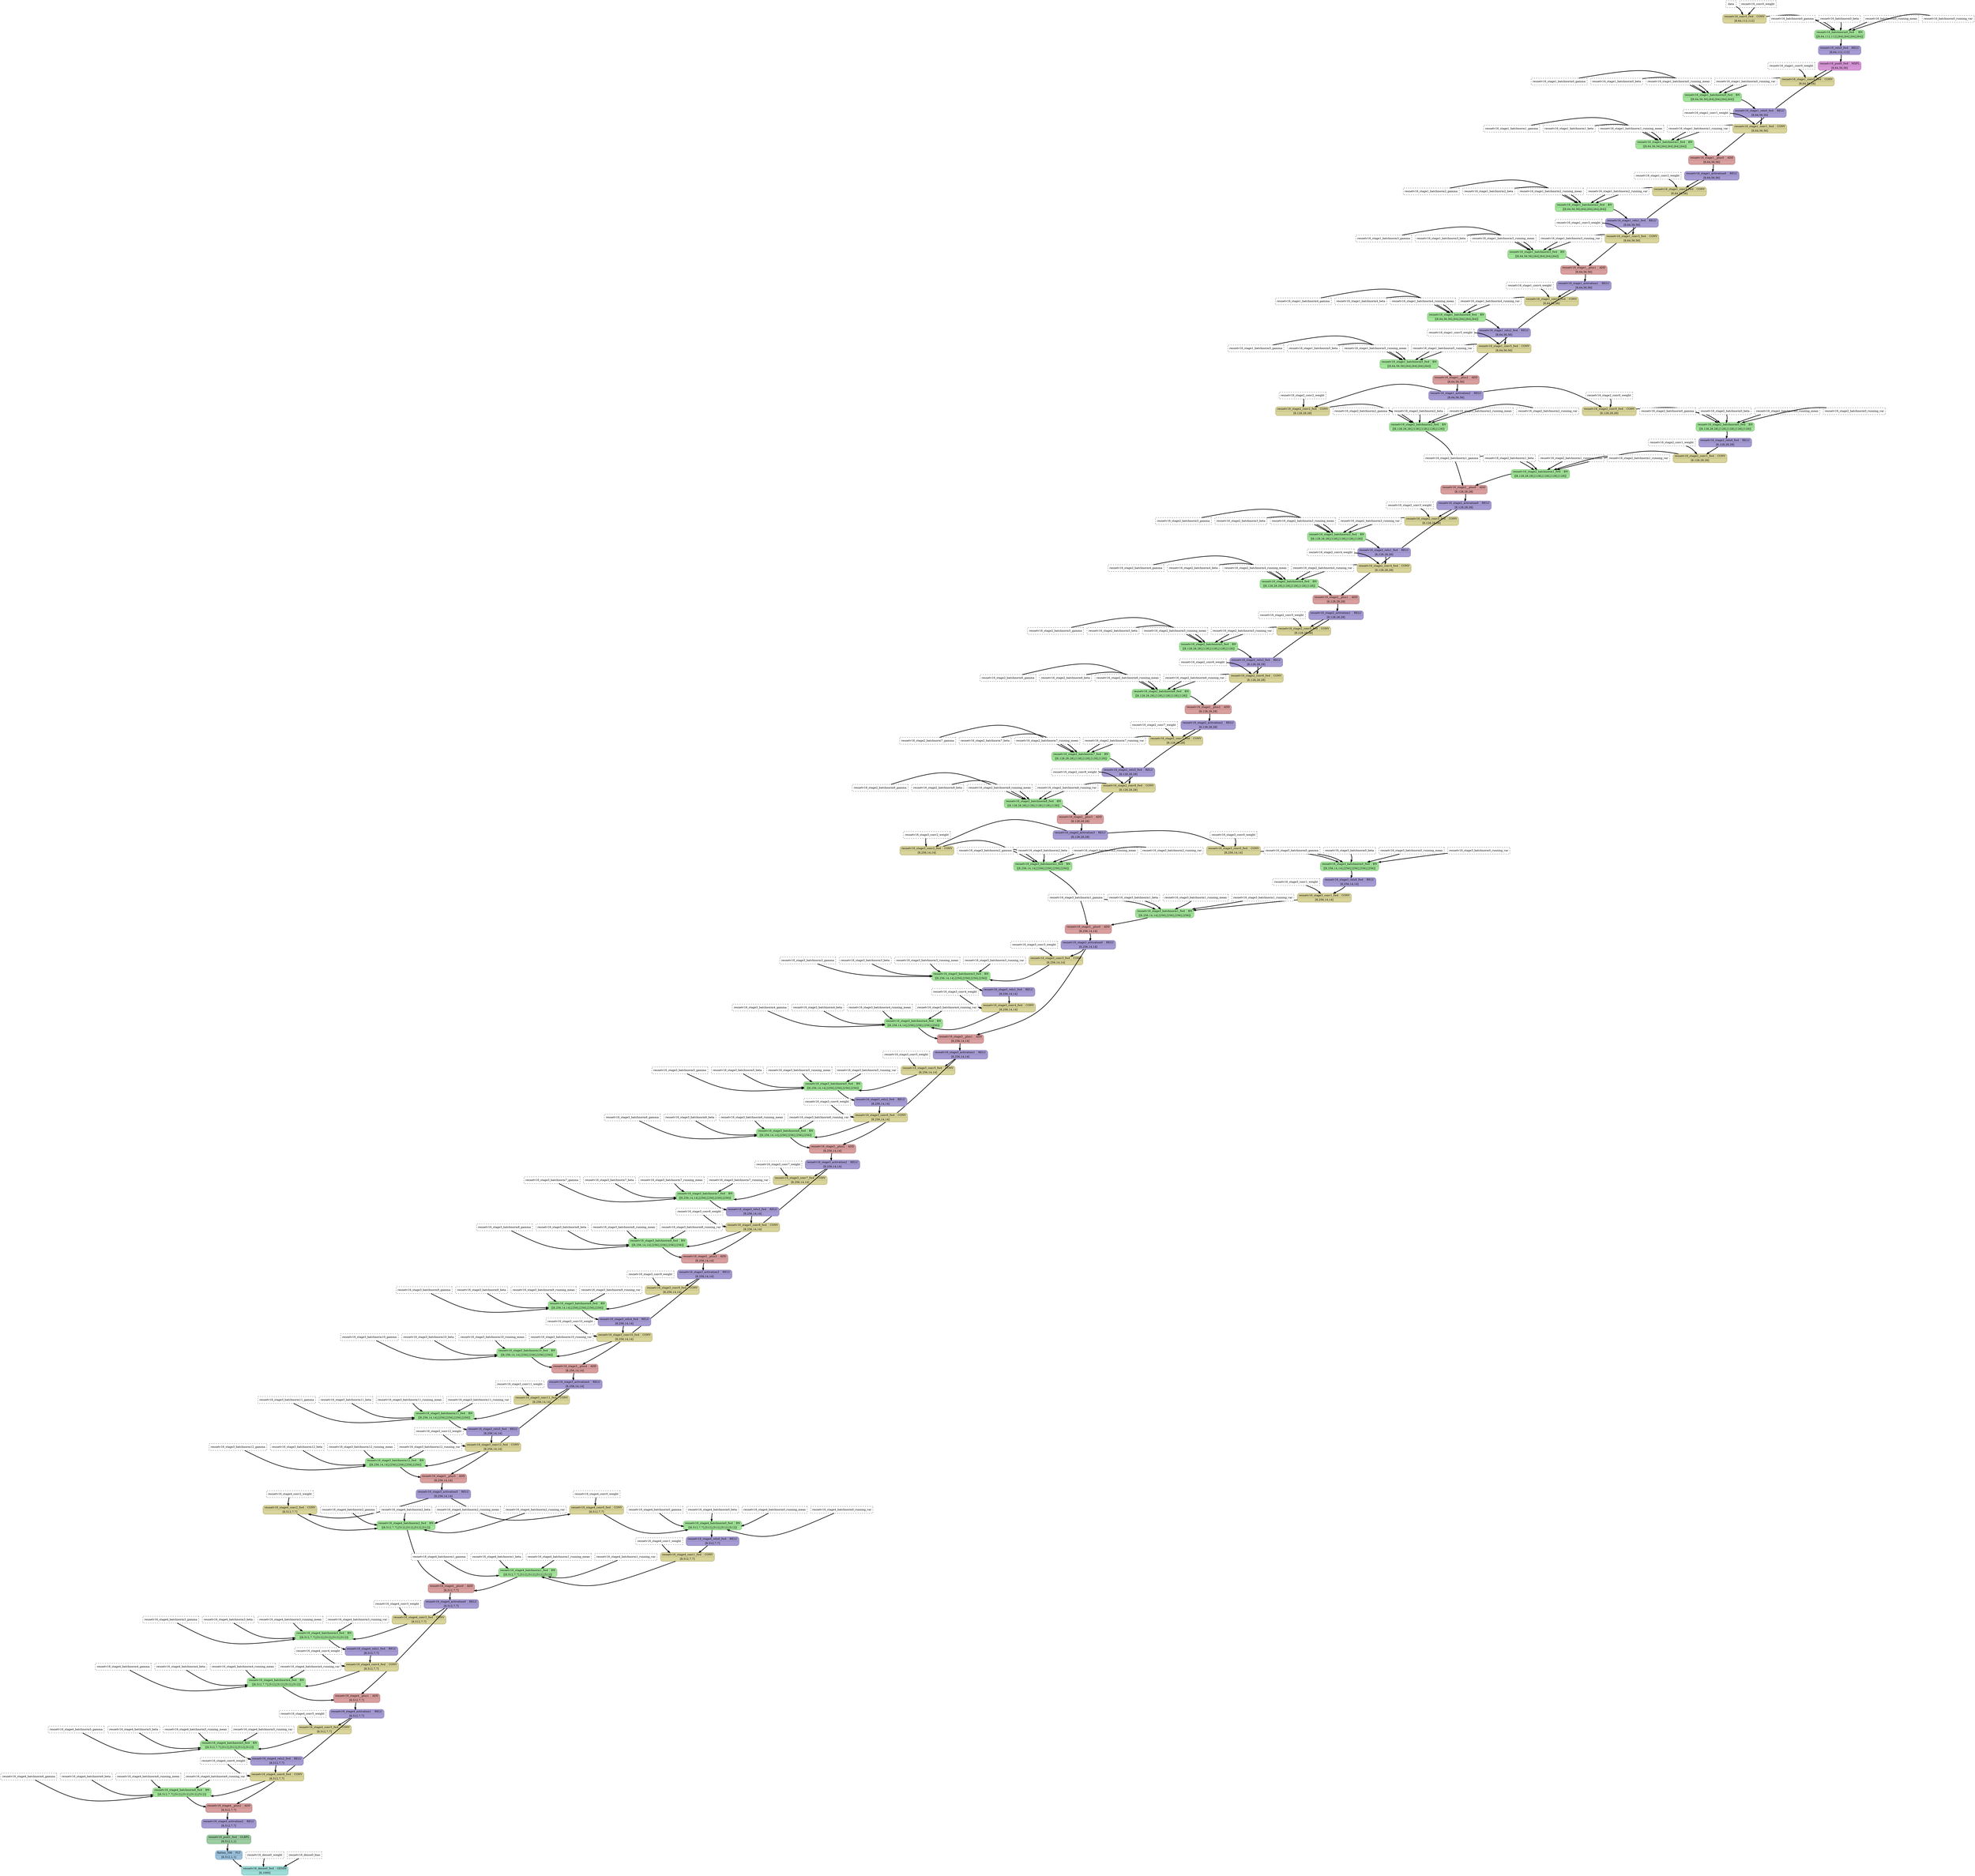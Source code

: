 strict digraph {
  graph [
    rankdir="TB"
    overlap=prism
    overlap_shrink=true
    splines=curved
  ];
  node [
    shape=Mrecord
  ];
  edge [
    penwidth=3
  ];

  // Node definitions.
  "data" [
    id=0
    name="data"
    type=constant_input
    label="data"
    inputs=""
    outputs=""
    shape=box
    style="filled,dashed"
    fillcolor="white"
  ];
  "resnetv16_conv0_weight" [
    id=1
    name="resnetv16_conv0_weight"
    type=constant_input
    label="resnetv16_conv0_weight"
    inputs=""
    outputs=""
    shape=box
    style="filled,dashed"
    fillcolor="white"
  ];
  "resnetv16_conv0_fwd" [
    id=2
    name="resnetv16_conv0_fwd"
    type=Conv
    label="{ {resnetv16_conv0_fwd  | CONV} | [8,64,112,112] }"
    inputs="data;resnetv16_conv0_weight"
    outputs="resnetv16_conv0_fwd"
    penwidth=3
    style=filled
    color="#c1bc84"
    fontcolor="#000000"
    fillcolor="#d9d49a"
  ];
  "resnetv16_batchnorm0_gamma" [
    id=3
    name="resnetv16_batchnorm0_gamma"
    type=constant_input
    label="resnetv16_batchnorm0_gamma"
    inputs=""
    outputs=""
    shape=box
    style="filled,dashed"
    fillcolor="white"
  ];
  "resnetv16_batchnorm0_beta" [
    id=4
    name="resnetv16_batchnorm0_beta"
    type=constant_input
    label="resnetv16_batchnorm0_beta"
    inputs=""
    outputs=""
    shape=box
    style="filled,dashed"
    fillcolor="white"
  ];
  "resnetv16_batchnorm0_running_mean" [
    id=5
    name="resnetv16_batchnorm0_running_mean"
    type=constant_input
    label="resnetv16_batchnorm0_running_mean"
    inputs=""
    outputs=""
    shape=box
    style="filled,dashed"
    fillcolor="white"
  ];
  "resnetv16_batchnorm0_running_var" [
    id=6
    name="resnetv16_batchnorm0_running_var"
    type=constant_input
    label="resnetv16_batchnorm0_running_var"
    inputs=""
    outputs=""
    shape=box
    style="filled,dashed"
    fillcolor="white"
  ];
  "resnetv16_batchnorm0_fwd" [
    id=7
    name="resnetv16_batchnorm0_fwd"
    type=BatchNormalization
    label="{ {resnetv16_batchnorm0_fwd  | BN} | [[8,64,112,112],[64],[64],[64],[64]] }"
    inputs="resnetv16_conv0_fwd;resnetv16_batchnorm0_gamma;resnetv16_batchnorm0_beta;resnetv16_batchnorm0_running_mean;resnetv16_batchnorm0_running_var"
    outputs="resnetv16_batchnorm0_fwd"
    penwidth=3
    style=filled
    color="#8bcc83"
    fontcolor="#000000"
    fillcolor="#a2e499"
  ];
  "resnetv16_relu0_fwd" [
    id=8
    name="resnetv16_relu0_fwd"
    type=Relu
    label="{ {resnetv16_relu0_fwd  | RELU} | [8,64,112,112] }"
    inputs="resnetv16_batchnorm0_fwd"
    outputs="resnetv16_relu0_fwd"
    penwidth=3
    style=filled
    color="#948ac0"
    fontcolor="#000000"
    fillcolor="#a69bd3"
  ];
  "resnetv16_pool0_fwd" [
    id=9
    name="resnetv16_pool0_fwd"
    type=MaxPool
    label="{ {resnetv16_pool0_fwd  | MXPL} | [8,64,56,56] }"
    inputs="resnetv16_relu0_fwd"
    outputs="resnetv16_pool0_fwd"
    penwidth=3
    style=filled
    color="#c384c4"
    fontcolor="#000000"
    fillcolor="#d797d7"
  ];
  "resnetv16_stage1_conv0_weight" [
    id=10
    name="resnetv16_stage1_conv0_weight"
    type=constant_input
    label="resnetv16_stage1_conv0_weight"
    inputs=""
    outputs=""
    shape=box
    style="filled,dashed"
    fillcolor="white"
  ];
  "resnetv16_stage1_conv0_fwd" [
    id=11
    name="resnetv16_stage1_conv0_fwd"
    type=Conv
    label="{ {resnetv16_stage1_conv0_fwd  | CONV} | [8,64,56,56] }"
    inputs="resnetv16_pool0_fwd;resnetv16_stage1_conv0_weight"
    outputs="resnetv16_stage1_conv0_fwd"
    penwidth=3
    style=filled
    color="#c1bc84"
    fontcolor="#000000"
    fillcolor="#d9d49a"
  ];
  "resnetv16_stage1_batchnorm0_gamma" [
    id=12
    name="resnetv16_stage1_batchnorm0_gamma"
    type=constant_input
    label="resnetv16_stage1_batchnorm0_gamma"
    inputs=""
    outputs=""
    shape=box
    style="filled,dashed"
    fillcolor="white"
  ];
  "resnetv16_stage1_batchnorm0_beta" [
    id=13
    name="resnetv16_stage1_batchnorm0_beta"
    type=constant_input
    label="resnetv16_stage1_batchnorm0_beta"
    inputs=""
    outputs=""
    shape=box
    style="filled,dashed"
    fillcolor="white"
  ];
  "resnetv16_stage1_batchnorm0_running_mean" [
    id=14
    name="resnetv16_stage1_batchnorm0_running_mean"
    type=constant_input
    label="resnetv16_stage1_batchnorm0_running_mean"
    inputs=""
    outputs=""
    shape=box
    style="filled,dashed"
    fillcolor="white"
  ];
  "resnetv16_stage1_batchnorm0_running_var" [
    id=15
    name="resnetv16_stage1_batchnorm0_running_var"
    type=constant_input
    label="resnetv16_stage1_batchnorm0_running_var"
    inputs=""
    outputs=""
    shape=box
    style="filled,dashed"
    fillcolor="white"
  ];
  "resnetv16_stage1_batchnorm0_fwd" [
    id=16
    name="resnetv16_stage1_batchnorm0_fwd"
    type=BatchNormalization
    label="{ {resnetv16_stage1_batchnorm0_fwd  | BN} | [[8,64,56,56],[64],[64],[64],[64]] }"
    inputs="resnetv16_stage1_conv0_fwd;resnetv16_stage1_batchnorm0_gamma;resnetv16_stage1_batchnorm0_beta;resnetv16_stage1_batchnorm0_running_mean;resnetv16_stage1_batchnorm0_running_var"
    outputs="resnetv16_stage1_batchnorm0_fwd"
    penwidth=3
    style=filled
    color="#8bcc83"
    fontcolor="#000000"
    fillcolor="#a2e499"
  ];
  "resnetv16_stage1_relu0_fwd" [
    id=17
    name="resnetv16_stage1_relu0_fwd"
    type=Relu
    label="{ {resnetv16_stage1_relu0_fwd  | RELU} | [8,64,56,56] }"
    inputs="resnetv16_stage1_batchnorm0_fwd"
    outputs="resnetv16_stage1_relu0_fwd"
    penwidth=3
    style=filled
    color="#948ac0"
    fontcolor="#000000"
    fillcolor="#a69bd3"
  ];
  "resnetv16_stage1_conv1_weight" [
    id=18
    name="resnetv16_stage1_conv1_weight"
    type=constant_input
    label="resnetv16_stage1_conv1_weight"
    inputs=""
    outputs=""
    shape=box
    style="filled,dashed"
    fillcolor="white"
  ];
  "resnetv16_stage1_conv1_fwd" [
    id=19
    name="resnetv16_stage1_conv1_fwd"
    type=Conv
    label="{ {resnetv16_stage1_conv1_fwd  | CONV} | [8,64,56,56] }"
    inputs="resnetv16_stage1_relu0_fwd;resnetv16_stage1_conv1_weight"
    outputs="resnetv16_stage1_conv1_fwd"
    penwidth=3
    style=filled
    color="#c1bc84"
    fontcolor="#000000"
    fillcolor="#d9d49a"
  ];
  "resnetv16_stage1_batchnorm1_gamma" [
    id=20
    name="resnetv16_stage1_batchnorm1_gamma"
    type=constant_input
    label="resnetv16_stage1_batchnorm1_gamma"
    inputs=""
    outputs=""
    shape=box
    style="filled,dashed"
    fillcolor="white"
  ];
  "resnetv16_stage1_batchnorm1_beta" [
    id=21
    name="resnetv16_stage1_batchnorm1_beta"
    type=constant_input
    label="resnetv16_stage1_batchnorm1_beta"
    inputs=""
    outputs=""
    shape=box
    style="filled,dashed"
    fillcolor="white"
  ];
  "resnetv16_stage1_batchnorm1_running_mean" [
    id=22
    name="resnetv16_stage1_batchnorm1_running_mean"
    type=constant_input
    label="resnetv16_stage1_batchnorm1_running_mean"
    inputs=""
    outputs=""
    shape=box
    style="filled,dashed"
    fillcolor="white"
  ];
  "resnetv16_stage1_batchnorm1_running_var" [
    id=23
    name="resnetv16_stage1_batchnorm1_running_var"
    type=constant_input
    label="resnetv16_stage1_batchnorm1_running_var"
    inputs=""
    outputs=""
    shape=box
    style="filled,dashed"
    fillcolor="white"
  ];
  "resnetv16_stage1_batchnorm1_fwd" [
    id=24
    name="resnetv16_stage1_batchnorm1_fwd"
    type=BatchNormalization
    label="{ {resnetv16_stage1_batchnorm1_fwd  | BN} | [[8,64,56,56],[64],[64],[64],[64]] }"
    inputs="resnetv16_stage1_conv1_fwd;resnetv16_stage1_batchnorm1_gamma;resnetv16_stage1_batchnorm1_beta;resnetv16_stage1_batchnorm1_running_mean;resnetv16_stage1_batchnorm1_running_var"
    outputs="resnetv16_stage1_batchnorm1_fwd"
    penwidth=3
    style=filled
    color="#8bcc83"
    fontcolor="#000000"
    fillcolor="#a2e499"
  ];
  "resnetv16_stage1__plus0" [
    id=25
    name="resnetv16_stage1__plus0"
    type=Add
    label="{ {resnetv16_stage1__plus0  | ADD} | [8,64,56,56] }"
    inputs="resnetv16_pool0_fwd;resnetv16_stage1_batchnorm1_fwd"
    outputs="resnetv16_stage1__plus0"
    penwidth=3
    style=filled
    color="#c58b8b"
    fontcolor="#000000"
    fillcolor="#d99e9e"
  ];
  "resnetv16_stage1_activation0" [
    id=26
    name="resnetv16_stage1_activation0"
    type=Relu
    label="{ {resnetv16_stage1_activation0  | RELU} | [8,64,56,56] }"
    inputs="resnetv16_stage1__plus0"
    outputs="resnetv16_stage1_activation0"
    penwidth=3
    style=filled
    color="#948ac0"
    fontcolor="#000000"
    fillcolor="#a69bd3"
  ];
  "resnetv16_stage1_conv2_weight" [
    id=27
    name="resnetv16_stage1_conv2_weight"
    type=constant_input
    label="resnetv16_stage1_conv2_weight"
    inputs=""
    outputs=""
    shape=box
    style="filled,dashed"
    fillcolor="white"
  ];
  "resnetv16_stage1_conv2_fwd" [
    id=28
    name="resnetv16_stage1_conv2_fwd"
    type=Conv
    label="{ {resnetv16_stage1_conv2_fwd  | CONV} | [8,64,56,56] }"
    inputs="resnetv16_stage1_activation0;resnetv16_stage1_conv2_weight"
    outputs="resnetv16_stage1_conv2_fwd"
    penwidth=3
    style=filled
    color="#c1bc84"
    fontcolor="#000000"
    fillcolor="#d9d49a"
  ];
  "resnetv16_stage1_batchnorm2_gamma" [
    id=29
    name="resnetv16_stage1_batchnorm2_gamma"
    type=constant_input
    label="resnetv16_stage1_batchnorm2_gamma"
    inputs=""
    outputs=""
    shape=box
    style="filled,dashed"
    fillcolor="white"
  ];
  "resnetv16_stage1_batchnorm2_beta" [
    id=30
    name="resnetv16_stage1_batchnorm2_beta"
    type=constant_input
    label="resnetv16_stage1_batchnorm2_beta"
    inputs=""
    outputs=""
    shape=box
    style="filled,dashed"
    fillcolor="white"
  ];
  "resnetv16_stage1_batchnorm2_running_mean" [
    id=31
    name="resnetv16_stage1_batchnorm2_running_mean"
    type=constant_input
    label="resnetv16_stage1_batchnorm2_running_mean"
    inputs=""
    outputs=""
    shape=box
    style="filled,dashed"
    fillcolor="white"
  ];
  "resnetv16_stage1_batchnorm2_running_var" [
    id=32
    name="resnetv16_stage1_batchnorm2_running_var"
    type=constant_input
    label="resnetv16_stage1_batchnorm2_running_var"
    inputs=""
    outputs=""
    shape=box
    style="filled,dashed"
    fillcolor="white"
  ];
  "resnetv16_stage1_batchnorm2_fwd" [
    id=33
    name="resnetv16_stage1_batchnorm2_fwd"
    type=BatchNormalization
    label="{ {resnetv16_stage1_batchnorm2_fwd  | BN} | [[8,64,56,56],[64],[64],[64],[64]] }"
    inputs="resnetv16_stage1_conv2_fwd;resnetv16_stage1_batchnorm2_gamma;resnetv16_stage1_batchnorm2_beta;resnetv16_stage1_batchnorm2_running_mean;resnetv16_stage1_batchnorm2_running_var"
    outputs="resnetv16_stage1_batchnorm2_fwd"
    penwidth=3
    style=filled
    color="#8bcc83"
    fontcolor="#000000"
    fillcolor="#a2e499"
  ];
  "resnetv16_stage1_relu1_fwd" [
    id=34
    name="resnetv16_stage1_relu1_fwd"
    type=Relu
    label="{ {resnetv16_stage1_relu1_fwd  | RELU} | [8,64,56,56] }"
    inputs="resnetv16_stage1_batchnorm2_fwd"
    outputs="resnetv16_stage1_relu1_fwd"
    penwidth=3
    style=filled
    color="#948ac0"
    fontcolor="#000000"
    fillcolor="#a69bd3"
  ];
  "resnetv16_stage1_conv3_weight" [
    id=35
    name="resnetv16_stage1_conv3_weight"
    type=constant_input
    label="resnetv16_stage1_conv3_weight"
    inputs=""
    outputs=""
    shape=box
    style="filled,dashed"
    fillcolor="white"
  ];
  "resnetv16_stage1_conv3_fwd" [
    id=36
    name="resnetv16_stage1_conv3_fwd"
    type=Conv
    label="{ {resnetv16_stage1_conv3_fwd  | CONV} | [8,64,56,56] }"
    inputs="resnetv16_stage1_relu1_fwd;resnetv16_stage1_conv3_weight"
    outputs="resnetv16_stage1_conv3_fwd"
    penwidth=3
    style=filled
    color="#c1bc84"
    fontcolor="#000000"
    fillcolor="#d9d49a"
  ];
  "resnetv16_stage1_batchnorm3_gamma" [
    id=37
    name="resnetv16_stage1_batchnorm3_gamma"
    type=constant_input
    label="resnetv16_stage1_batchnorm3_gamma"
    inputs=""
    outputs=""
    shape=box
    style="filled,dashed"
    fillcolor="white"
  ];
  "resnetv16_stage1_batchnorm3_beta" [
    id=38
    name="resnetv16_stage1_batchnorm3_beta"
    type=constant_input
    label="resnetv16_stage1_batchnorm3_beta"
    inputs=""
    outputs=""
    shape=box
    style="filled,dashed"
    fillcolor="white"
  ];
  "resnetv16_stage1_batchnorm3_running_mean" [
    id=39
    name="resnetv16_stage1_batchnorm3_running_mean"
    type=constant_input
    label="resnetv16_stage1_batchnorm3_running_mean"
    inputs=""
    outputs=""
    shape=box
    style="filled,dashed"
    fillcolor="white"
  ];
  "resnetv16_stage1_batchnorm3_running_var" [
    id=40
    name="resnetv16_stage1_batchnorm3_running_var"
    type=constant_input
    label="resnetv16_stage1_batchnorm3_running_var"
    inputs=""
    outputs=""
    shape=box
    style="filled,dashed"
    fillcolor="white"
  ];
  "resnetv16_stage1_batchnorm3_fwd" [
    id=41
    name="resnetv16_stage1_batchnorm3_fwd"
    type=BatchNormalization
    label="{ {resnetv16_stage1_batchnorm3_fwd  | BN} | [[8,64,56,56],[64],[64],[64],[64]] }"
    inputs="resnetv16_stage1_conv3_fwd;resnetv16_stage1_batchnorm3_gamma;resnetv16_stage1_batchnorm3_beta;resnetv16_stage1_batchnorm3_running_mean;resnetv16_stage1_batchnorm3_running_var"
    outputs="resnetv16_stage1_batchnorm3_fwd"
    penwidth=3
    style=filled
    color="#8bcc83"
    fontcolor="#000000"
    fillcolor="#a2e499"
  ];
  "resnetv16_stage1__plus1" [
    id=42
    name="resnetv16_stage1__plus1"
    type=Add
    label="{ {resnetv16_stage1__plus1  | ADD} | [8,64,56,56] }"
    inputs="resnetv16_stage1_activation0;resnetv16_stage1_batchnorm3_fwd"
    outputs="resnetv16_stage1__plus1"
    penwidth=3
    style=filled
    color="#c58b8b"
    fontcolor="#000000"
    fillcolor="#d99e9e"
  ];
  "resnetv16_stage1_activation1" [
    id=43
    name="resnetv16_stage1_activation1"
    type=Relu
    label="{ {resnetv16_stage1_activation1  | RELU} | [8,64,56,56] }"
    inputs="resnetv16_stage1__plus1"
    outputs="resnetv16_stage1_activation1"
    penwidth=3
    style=filled
    color="#948ac0"
    fontcolor="#000000"
    fillcolor="#a69bd3"
  ];
  "resnetv16_stage1_conv4_weight" [
    id=44
    name="resnetv16_stage1_conv4_weight"
    type=constant_input
    label="resnetv16_stage1_conv4_weight"
    inputs=""
    outputs=""
    shape=box
    style="filled,dashed"
    fillcolor="white"
  ];
  "resnetv16_stage1_conv4_fwd" [
    id=45
    name="resnetv16_stage1_conv4_fwd"
    type=Conv
    label="{ {resnetv16_stage1_conv4_fwd  | CONV} | [8,64,56,56] }"
    inputs="resnetv16_stage1_activation1;resnetv16_stage1_conv4_weight"
    outputs="resnetv16_stage1_conv4_fwd"
    penwidth=3
    style=filled
    color="#c1bc84"
    fontcolor="#000000"
    fillcolor="#d9d49a"
  ];
  "resnetv16_stage1_batchnorm4_gamma" [
    id=46
    name="resnetv16_stage1_batchnorm4_gamma"
    type=constant_input
    label="resnetv16_stage1_batchnorm4_gamma"
    inputs=""
    outputs=""
    shape=box
    style="filled,dashed"
    fillcolor="white"
  ];
  "resnetv16_stage1_batchnorm4_beta" [
    id=47
    name="resnetv16_stage1_batchnorm4_beta"
    type=constant_input
    label="resnetv16_stage1_batchnorm4_beta"
    inputs=""
    outputs=""
    shape=box
    style="filled,dashed"
    fillcolor="white"
  ];
  "resnetv16_stage1_batchnorm4_running_mean" [
    id=48
    name="resnetv16_stage1_batchnorm4_running_mean"
    type=constant_input
    label="resnetv16_stage1_batchnorm4_running_mean"
    inputs=""
    outputs=""
    shape=box
    style="filled,dashed"
    fillcolor="white"
  ];
  "resnetv16_stage1_batchnorm4_running_var" [
    id=49
    name="resnetv16_stage1_batchnorm4_running_var"
    type=constant_input
    label="resnetv16_stage1_batchnorm4_running_var"
    inputs=""
    outputs=""
    shape=box
    style="filled,dashed"
    fillcolor="white"
  ];
  "resnetv16_stage1_batchnorm4_fwd" [
    id=50
    name="resnetv16_stage1_batchnorm4_fwd"
    type=BatchNormalization
    label="{ {resnetv16_stage1_batchnorm4_fwd  | BN} | [[8,64,56,56],[64],[64],[64],[64]] }"
    inputs="resnetv16_stage1_conv4_fwd;resnetv16_stage1_batchnorm4_gamma;resnetv16_stage1_batchnorm4_beta;resnetv16_stage1_batchnorm4_running_mean;resnetv16_stage1_batchnorm4_running_var"
    outputs="resnetv16_stage1_batchnorm4_fwd"
    penwidth=3
    style=filled
    color="#8bcc83"
    fontcolor="#000000"
    fillcolor="#a2e499"
  ];
  "resnetv16_stage1_relu2_fwd" [
    id=51
    name="resnetv16_stage1_relu2_fwd"
    type=Relu
    label="{ {resnetv16_stage1_relu2_fwd  | RELU} | [8,64,56,56] }"
    inputs="resnetv16_stage1_batchnorm4_fwd"
    outputs="resnetv16_stage1_relu2_fwd"
    penwidth=3
    style=filled
    color="#948ac0"
    fontcolor="#000000"
    fillcolor="#a69bd3"
  ];
  "resnetv16_stage1_conv5_weight" [
    id=52
    name="resnetv16_stage1_conv5_weight"
    type=constant_input
    label="resnetv16_stage1_conv5_weight"
    inputs=""
    outputs=""
    shape=box
    style="filled,dashed"
    fillcolor="white"
  ];
  "resnetv16_stage1_conv5_fwd" [
    id=53
    name="resnetv16_stage1_conv5_fwd"
    type=Conv
    label="{ {resnetv16_stage1_conv5_fwd  | CONV} | [8,64,56,56] }"
    inputs="resnetv16_stage1_relu2_fwd;resnetv16_stage1_conv5_weight"
    outputs="resnetv16_stage1_conv5_fwd"
    penwidth=3
    style=filled
    color="#c1bc84"
    fontcolor="#000000"
    fillcolor="#d9d49a"
  ];
  "resnetv16_stage1_batchnorm5_gamma" [
    id=54
    name="resnetv16_stage1_batchnorm5_gamma"
    type=constant_input
    label="resnetv16_stage1_batchnorm5_gamma"
    inputs=""
    outputs=""
    shape=box
    style="filled,dashed"
    fillcolor="white"
  ];
  "resnetv16_stage1_batchnorm5_beta" [
    id=55
    name="resnetv16_stage1_batchnorm5_beta"
    type=constant_input
    label="resnetv16_stage1_batchnorm5_beta"
    inputs=""
    outputs=""
    shape=box
    style="filled,dashed"
    fillcolor="white"
  ];
  "resnetv16_stage1_batchnorm5_running_mean" [
    id=56
    name="resnetv16_stage1_batchnorm5_running_mean"
    type=constant_input
    label="resnetv16_stage1_batchnorm5_running_mean"
    inputs=""
    outputs=""
    shape=box
    style="filled,dashed"
    fillcolor="white"
  ];
  "resnetv16_stage1_batchnorm5_running_var" [
    id=57
    name="resnetv16_stage1_batchnorm5_running_var"
    type=constant_input
    label="resnetv16_stage1_batchnorm5_running_var"
    inputs=""
    outputs=""
    shape=box
    style="filled,dashed"
    fillcolor="white"
  ];
  "resnetv16_stage1_batchnorm5_fwd" [
    id=58
    name="resnetv16_stage1_batchnorm5_fwd"
    type=BatchNormalization
    label="{ {resnetv16_stage1_batchnorm5_fwd  | BN} | [[8,64,56,56],[64],[64],[64],[64]] }"
    inputs="resnetv16_stage1_conv5_fwd;resnetv16_stage1_batchnorm5_gamma;resnetv16_stage1_batchnorm5_beta;resnetv16_stage1_batchnorm5_running_mean;resnetv16_stage1_batchnorm5_running_var"
    outputs="resnetv16_stage1_batchnorm5_fwd"
    penwidth=3
    style=filled
    color="#8bcc83"
    fontcolor="#000000"
    fillcolor="#a2e499"
  ];
  "resnetv16_stage1__plus2" [
    id=59
    name="resnetv16_stage1__plus2"
    type=Add
    label="{ {resnetv16_stage1__plus2  | ADD} | [8,64,56,56] }"
    inputs="resnetv16_stage1_activation1;resnetv16_stage1_batchnorm5_fwd"
    outputs="resnetv16_stage1__plus2"
    penwidth=3
    style=filled
    color="#c58b8b"
    fontcolor="#000000"
    fillcolor="#d99e9e"
  ];
  "resnetv16_stage1_activation2" [
    id=60
    name="resnetv16_stage1_activation2"
    type=Relu
    label="{ {resnetv16_stage1_activation2  | RELU} | [8,64,56,56] }"
    inputs="resnetv16_stage1__plus2"
    outputs="resnetv16_stage1_activation2"
    penwidth=3
    style=filled
    color="#948ac0"
    fontcolor="#000000"
    fillcolor="#a69bd3"
  ];
  "resnetv16_stage2_conv2_weight" [
    id=61
    name="resnetv16_stage2_conv2_weight"
    type=constant_input
    label="resnetv16_stage2_conv2_weight"
    inputs=""
    outputs=""
    shape=box
    style="filled,dashed"
    fillcolor="white"
  ];
  "resnetv16_stage2_conv2_fwd" [
    id=62
    name="resnetv16_stage2_conv2_fwd"
    type=Conv
    label="{ {resnetv16_stage2_conv2_fwd  | CONV} | [8,128,28,28] }"
    inputs="resnetv16_stage1_activation2;resnetv16_stage2_conv2_weight"
    outputs="resnetv16_stage2_conv2_fwd"
    penwidth=3
    style=filled
    color="#c1bc84"
    fontcolor="#000000"
    fillcolor="#d9d49a"
  ];
  "resnetv16_stage2_batchnorm2_gamma" [
    id=63
    name="resnetv16_stage2_batchnorm2_gamma"
    type=constant_input
    label="resnetv16_stage2_batchnorm2_gamma"
    inputs=""
    outputs=""
    shape=box
    style="filled,dashed"
    fillcolor="white"
  ];
  "resnetv16_stage2_batchnorm2_beta" [
    id=64
    name="resnetv16_stage2_batchnorm2_beta"
    type=constant_input
    label="resnetv16_stage2_batchnorm2_beta"
    inputs=""
    outputs=""
    shape=box
    style="filled,dashed"
    fillcolor="white"
  ];
  "resnetv16_stage2_batchnorm2_running_mean" [
    id=65
    name="resnetv16_stage2_batchnorm2_running_mean"
    type=constant_input
    label="resnetv16_stage2_batchnorm2_running_mean"
    inputs=""
    outputs=""
    shape=box
    style="filled,dashed"
    fillcolor="white"
  ];
  "resnetv16_stage2_batchnorm2_running_var" [
    id=66
    name="resnetv16_stage2_batchnorm2_running_var"
    type=constant_input
    label="resnetv16_stage2_batchnorm2_running_var"
    inputs=""
    outputs=""
    shape=box
    style="filled,dashed"
    fillcolor="white"
  ];
  "resnetv16_stage2_batchnorm2_fwd" [
    id=67
    name="resnetv16_stage2_batchnorm2_fwd"
    type=BatchNormalization
    label="{ {resnetv16_stage2_batchnorm2_fwd  | BN} | [[8,128,28,28],[128],[128],[128],[128]] }"
    inputs="resnetv16_stage2_conv2_fwd;resnetv16_stage2_batchnorm2_gamma;resnetv16_stage2_batchnorm2_beta;resnetv16_stage2_batchnorm2_running_mean;resnetv16_stage2_batchnorm2_running_var"
    outputs="resnetv16_stage2_batchnorm2_fwd"
    penwidth=3
    style=filled
    color="#8bcc83"
    fontcolor="#000000"
    fillcolor="#a2e499"
  ];
  "resnetv16_stage2_conv0_weight" [
    id=68
    name="resnetv16_stage2_conv0_weight"
    type=constant_input
    label="resnetv16_stage2_conv0_weight"
    inputs=""
    outputs=""
    shape=box
    style="filled,dashed"
    fillcolor="white"
  ];
  "resnetv16_stage2_conv0_fwd" [
    id=69
    name="resnetv16_stage2_conv0_fwd"
    type=Conv
    label="{ {resnetv16_stage2_conv0_fwd  | CONV} | [8,128,28,28] }"
    inputs="resnetv16_stage1_activation2;resnetv16_stage2_conv0_weight"
    outputs="resnetv16_stage2_conv0_fwd"
    penwidth=3
    style=filled
    color="#c1bc84"
    fontcolor="#000000"
    fillcolor="#d9d49a"
  ];
  "resnetv16_stage2_batchnorm0_gamma" [
    id=70
    name="resnetv16_stage2_batchnorm0_gamma"
    type=constant_input
    label="resnetv16_stage2_batchnorm0_gamma"
    inputs=""
    outputs=""
    shape=box
    style="filled,dashed"
    fillcolor="white"
  ];
  "resnetv16_stage2_batchnorm0_beta" [
    id=71
    name="resnetv16_stage2_batchnorm0_beta"
    type=constant_input
    label="resnetv16_stage2_batchnorm0_beta"
    inputs=""
    outputs=""
    shape=box
    style="filled,dashed"
    fillcolor="white"
  ];
  "resnetv16_stage2_batchnorm0_running_mean" [
    id=72
    name="resnetv16_stage2_batchnorm0_running_mean"
    type=constant_input
    label="resnetv16_stage2_batchnorm0_running_mean"
    inputs=""
    outputs=""
    shape=box
    style="filled,dashed"
    fillcolor="white"
  ];
  "resnetv16_stage2_batchnorm0_running_var" [
    id=73
    name="resnetv16_stage2_batchnorm0_running_var"
    type=constant_input
    label="resnetv16_stage2_batchnorm0_running_var"
    inputs=""
    outputs=""
    shape=box
    style="filled,dashed"
    fillcolor="white"
  ];
  "resnetv16_stage2_batchnorm0_fwd" [
    id=74
    name="resnetv16_stage2_batchnorm0_fwd"
    type=BatchNormalization
    label="{ {resnetv16_stage2_batchnorm0_fwd  | BN} | [[8,128,28,28],[128],[128],[128],[128]] }"
    inputs="resnetv16_stage2_conv0_fwd;resnetv16_stage2_batchnorm0_gamma;resnetv16_stage2_batchnorm0_beta;resnetv16_stage2_batchnorm0_running_mean;resnetv16_stage2_batchnorm0_running_var"
    outputs="resnetv16_stage2_batchnorm0_fwd"
    penwidth=3
    style=filled
    color="#8bcc83"
    fontcolor="#000000"
    fillcolor="#a2e499"
  ];
  "resnetv16_stage2_relu0_fwd" [
    id=75
    name="resnetv16_stage2_relu0_fwd"
    type=Relu
    label="{ {resnetv16_stage2_relu0_fwd  | RELU} | [8,128,28,28] }"
    inputs="resnetv16_stage2_batchnorm0_fwd"
    outputs="resnetv16_stage2_relu0_fwd"
    penwidth=3
    style=filled
    color="#948ac0"
    fontcolor="#000000"
    fillcolor="#a69bd3"
  ];
  "resnetv16_stage2_conv1_weight" [
    id=76
    name="resnetv16_stage2_conv1_weight"
    type=constant_input
    label="resnetv16_stage2_conv1_weight"
    inputs=""
    outputs=""
    shape=box
    style="filled,dashed"
    fillcolor="white"
  ];
  "resnetv16_stage2_conv1_fwd" [
    id=77
    name="resnetv16_stage2_conv1_fwd"
    type=Conv
    label="{ {resnetv16_stage2_conv1_fwd  | CONV} | [8,128,28,28] }"
    inputs="resnetv16_stage2_relu0_fwd;resnetv16_stage2_conv1_weight"
    outputs="resnetv16_stage2_conv1_fwd"
    penwidth=3
    style=filled
    color="#c1bc84"
    fontcolor="#000000"
    fillcolor="#d9d49a"
  ];
  "resnetv16_stage2_batchnorm1_gamma" [
    id=78
    name="resnetv16_stage2_batchnorm1_gamma"
    type=constant_input
    label="resnetv16_stage2_batchnorm1_gamma"
    inputs=""
    outputs=""
    shape=box
    style="filled,dashed"
    fillcolor="white"
  ];
  "resnetv16_stage2_batchnorm1_beta" [
    id=79
    name="resnetv16_stage2_batchnorm1_beta"
    type=constant_input
    label="resnetv16_stage2_batchnorm1_beta"
    inputs=""
    outputs=""
    shape=box
    style="filled,dashed"
    fillcolor="white"
  ];
  "resnetv16_stage2_batchnorm1_running_mean" [
    id=80
    name="resnetv16_stage2_batchnorm1_running_mean"
    type=constant_input
    label="resnetv16_stage2_batchnorm1_running_mean"
    inputs=""
    outputs=""
    shape=box
    style="filled,dashed"
    fillcolor="white"
  ];
  "resnetv16_stage2_batchnorm1_running_var" [
    id=81
    name="resnetv16_stage2_batchnorm1_running_var"
    type=constant_input
    label="resnetv16_stage2_batchnorm1_running_var"
    inputs=""
    outputs=""
    shape=box
    style="filled,dashed"
    fillcolor="white"
  ];
  "resnetv16_stage2_batchnorm1_fwd" [
    id=82
    name="resnetv16_stage2_batchnorm1_fwd"
    type=BatchNormalization
    label="{ {resnetv16_stage2_batchnorm1_fwd  | BN} | [[8,128,28,28],[128],[128],[128],[128]] }"
    inputs="resnetv16_stage2_conv1_fwd;resnetv16_stage2_batchnorm1_gamma;resnetv16_stage2_batchnorm1_beta;resnetv16_stage2_batchnorm1_running_mean;resnetv16_stage2_batchnorm1_running_var"
    outputs="resnetv16_stage2_batchnorm1_fwd"
    penwidth=3
    style=filled
    color="#8bcc83"
    fontcolor="#000000"
    fillcolor="#a2e499"
  ];
  "resnetv16_stage2__plus0" [
    id=83
    name="resnetv16_stage2__plus0"
    type=Add
    label="{ {resnetv16_stage2__plus0  | ADD} | [8,128,28,28] }"
    inputs="resnetv16_stage2_batchnorm2_fwd;resnetv16_stage2_batchnorm1_fwd"
    outputs="resnetv16_stage2__plus0"
    penwidth=3
    style=filled
    color="#c58b8b"
    fontcolor="#000000"
    fillcolor="#d99e9e"
  ];
  "resnetv16_stage2_activation0" [
    id=84
    name="resnetv16_stage2_activation0"
    type=Relu
    label="{ {resnetv16_stage2_activation0  | RELU} | [8,128,28,28] }"
    inputs="resnetv16_stage2__plus0"
    outputs="resnetv16_stage2_activation0"
    penwidth=3
    style=filled
    color="#948ac0"
    fontcolor="#000000"
    fillcolor="#a69bd3"
  ];
  "resnetv16_stage2_conv3_weight" [
    id=85
    name="resnetv16_stage2_conv3_weight"
    type=constant_input
    label="resnetv16_stage2_conv3_weight"
    inputs=""
    outputs=""
    shape=box
    style="filled,dashed"
    fillcolor="white"
  ];
  "resnetv16_stage2_conv3_fwd" [
    id=86
    name="resnetv16_stage2_conv3_fwd"
    type=Conv
    label="{ {resnetv16_stage2_conv3_fwd  | CONV} | [8,128,28,28] }"
    inputs="resnetv16_stage2_activation0;resnetv16_stage2_conv3_weight"
    outputs="resnetv16_stage2_conv3_fwd"
    penwidth=3
    style=filled
    color="#c1bc84"
    fontcolor="#000000"
    fillcolor="#d9d49a"
  ];
  "resnetv16_stage2_batchnorm3_gamma" [
    id=87
    name="resnetv16_stage2_batchnorm3_gamma"
    type=constant_input
    label="resnetv16_stage2_batchnorm3_gamma"
    inputs=""
    outputs=""
    shape=box
    style="filled,dashed"
    fillcolor="white"
  ];
  "resnetv16_stage2_batchnorm3_beta" [
    id=88
    name="resnetv16_stage2_batchnorm3_beta"
    type=constant_input
    label="resnetv16_stage2_batchnorm3_beta"
    inputs=""
    outputs=""
    shape=box
    style="filled,dashed"
    fillcolor="white"
  ];
  "resnetv16_stage2_batchnorm3_running_mean" [
    id=89
    name="resnetv16_stage2_batchnorm3_running_mean"
    type=constant_input
    label="resnetv16_stage2_batchnorm3_running_mean"
    inputs=""
    outputs=""
    shape=box
    style="filled,dashed"
    fillcolor="white"
  ];
  "resnetv16_stage2_batchnorm3_running_var" [
    id=90
    name="resnetv16_stage2_batchnorm3_running_var"
    type=constant_input
    label="resnetv16_stage2_batchnorm3_running_var"
    inputs=""
    outputs=""
    shape=box
    style="filled,dashed"
    fillcolor="white"
  ];
  "resnetv16_stage2_batchnorm3_fwd" [
    id=91
    name="resnetv16_stage2_batchnorm3_fwd"
    type=BatchNormalization
    label="{ {resnetv16_stage2_batchnorm3_fwd  | BN} | [[8,128,28,28],[128],[128],[128],[128]] }"
    inputs="resnetv16_stage2_conv3_fwd;resnetv16_stage2_batchnorm3_gamma;resnetv16_stage2_batchnorm3_beta;resnetv16_stage2_batchnorm3_running_mean;resnetv16_stage2_batchnorm3_running_var"
    outputs="resnetv16_stage2_batchnorm3_fwd"
    penwidth=3
    style=filled
    color="#8bcc83"
    fontcolor="#000000"
    fillcolor="#a2e499"
  ];
  "resnetv16_stage2_relu1_fwd" [
    id=92
    name="resnetv16_stage2_relu1_fwd"
    type=Relu
    label="{ {resnetv16_stage2_relu1_fwd  | RELU} | [8,128,28,28] }"
    inputs="resnetv16_stage2_batchnorm3_fwd"
    outputs="resnetv16_stage2_relu1_fwd"
    penwidth=3
    style=filled
    color="#948ac0"
    fontcolor="#000000"
    fillcolor="#a69bd3"
  ];
  "resnetv16_stage2_conv4_weight" [
    id=93
    name="resnetv16_stage2_conv4_weight"
    type=constant_input
    label="resnetv16_stage2_conv4_weight"
    inputs=""
    outputs=""
    shape=box
    style="filled,dashed"
    fillcolor="white"
  ];
  "resnetv16_stage2_conv4_fwd" [
    id=94
    name="resnetv16_stage2_conv4_fwd"
    type=Conv
    label="{ {resnetv16_stage2_conv4_fwd  | CONV} | [8,128,28,28] }"
    inputs="resnetv16_stage2_relu1_fwd;resnetv16_stage2_conv4_weight"
    outputs="resnetv16_stage2_conv4_fwd"
    penwidth=3
    style=filled
    color="#c1bc84"
    fontcolor="#000000"
    fillcolor="#d9d49a"
  ];
  "resnetv16_stage2_batchnorm4_gamma" [
    id=95
    name="resnetv16_stage2_batchnorm4_gamma"
    type=constant_input
    label="resnetv16_stage2_batchnorm4_gamma"
    inputs=""
    outputs=""
    shape=box
    style="filled,dashed"
    fillcolor="white"
  ];
  "resnetv16_stage2_batchnorm4_beta" [
    id=96
    name="resnetv16_stage2_batchnorm4_beta"
    type=constant_input
    label="resnetv16_stage2_batchnorm4_beta"
    inputs=""
    outputs=""
    shape=box
    style="filled,dashed"
    fillcolor="white"
  ];
  "resnetv16_stage2_batchnorm4_running_mean" [
    id=97
    name="resnetv16_stage2_batchnorm4_running_mean"
    type=constant_input
    label="resnetv16_stage2_batchnorm4_running_mean"
    inputs=""
    outputs=""
    shape=box
    style="filled,dashed"
    fillcolor="white"
  ];
  "resnetv16_stage2_batchnorm4_running_var" [
    id=98
    name="resnetv16_stage2_batchnorm4_running_var"
    type=constant_input
    label="resnetv16_stage2_batchnorm4_running_var"
    inputs=""
    outputs=""
    shape=box
    style="filled,dashed"
    fillcolor="white"
  ];
  "resnetv16_stage2_batchnorm4_fwd" [
    id=99
    name="resnetv16_stage2_batchnorm4_fwd"
    type=BatchNormalization
    label="{ {resnetv16_stage2_batchnorm4_fwd  | BN} | [[8,128,28,28],[128],[128],[128],[128]] }"
    inputs="resnetv16_stage2_conv4_fwd;resnetv16_stage2_batchnorm4_gamma;resnetv16_stage2_batchnorm4_beta;resnetv16_stage2_batchnorm4_running_mean;resnetv16_stage2_batchnorm4_running_var"
    outputs="resnetv16_stage2_batchnorm4_fwd"
    penwidth=3
    style=filled
    color="#8bcc83"
    fontcolor="#000000"
    fillcolor="#a2e499"
  ];
  "resnetv16_stage2__plus1" [
    id=100
    name="resnetv16_stage2__plus1"
    type=Add
    label="{ {resnetv16_stage2__plus1  | ADD} | [8,128,28,28] }"
    inputs="resnetv16_stage2_activation0;resnetv16_stage2_batchnorm4_fwd"
    outputs="resnetv16_stage2__plus1"
    penwidth=3
    style=filled
    color="#c58b8b"
    fontcolor="#000000"
    fillcolor="#d99e9e"
  ];
  "resnetv16_stage2_activation1" [
    id=101
    name="resnetv16_stage2_activation1"
    type=Relu
    label="{ {resnetv16_stage2_activation1  | RELU} | [8,128,28,28] }"
    inputs="resnetv16_stage2__plus1"
    outputs="resnetv16_stage2_activation1"
    penwidth=3
    style=filled
    color="#948ac0"
    fontcolor="#000000"
    fillcolor="#a69bd3"
  ];
  "resnetv16_stage2_conv5_weight" [
    id=102
    name="resnetv16_stage2_conv5_weight"
    type=constant_input
    label="resnetv16_stage2_conv5_weight"
    inputs=""
    outputs=""
    shape=box
    style="filled,dashed"
    fillcolor="white"
  ];
  "resnetv16_stage2_conv5_fwd" [
    id=103
    name="resnetv16_stage2_conv5_fwd"
    type=Conv
    label="{ {resnetv16_stage2_conv5_fwd  | CONV} | [8,128,28,28] }"
    inputs="resnetv16_stage2_activation1;resnetv16_stage2_conv5_weight"
    outputs="resnetv16_stage2_conv5_fwd"
    penwidth=3
    style=filled
    color="#c1bc84"
    fontcolor="#000000"
    fillcolor="#d9d49a"
  ];
  "resnetv16_stage2_batchnorm5_gamma" [
    id=104
    name="resnetv16_stage2_batchnorm5_gamma"
    type=constant_input
    label="resnetv16_stage2_batchnorm5_gamma"
    inputs=""
    outputs=""
    shape=box
    style="filled,dashed"
    fillcolor="white"
  ];
  "resnetv16_stage2_batchnorm5_beta" [
    id=105
    name="resnetv16_stage2_batchnorm5_beta"
    type=constant_input
    label="resnetv16_stage2_batchnorm5_beta"
    inputs=""
    outputs=""
    shape=box
    style="filled,dashed"
    fillcolor="white"
  ];
  "resnetv16_stage2_batchnorm5_running_mean" [
    id=106
    name="resnetv16_stage2_batchnorm5_running_mean"
    type=constant_input
    label="resnetv16_stage2_batchnorm5_running_mean"
    inputs=""
    outputs=""
    shape=box
    style="filled,dashed"
    fillcolor="white"
  ];
  "resnetv16_stage2_batchnorm5_running_var" [
    id=107
    name="resnetv16_stage2_batchnorm5_running_var"
    type=constant_input
    label="resnetv16_stage2_batchnorm5_running_var"
    inputs=""
    outputs=""
    shape=box
    style="filled,dashed"
    fillcolor="white"
  ];
  "resnetv16_stage2_batchnorm5_fwd" [
    id=108
    name="resnetv16_stage2_batchnorm5_fwd"
    type=BatchNormalization
    label="{ {resnetv16_stage2_batchnorm5_fwd  | BN} | [[8,128,28,28],[128],[128],[128],[128]] }"
    inputs="resnetv16_stage2_conv5_fwd;resnetv16_stage2_batchnorm5_gamma;resnetv16_stage2_batchnorm5_beta;resnetv16_stage2_batchnorm5_running_mean;resnetv16_stage2_batchnorm5_running_var"
    outputs="resnetv16_stage2_batchnorm5_fwd"
    penwidth=3
    style=filled
    color="#8bcc83"
    fontcolor="#000000"
    fillcolor="#a2e499"
  ];
  "resnetv16_stage2_relu2_fwd" [
    id=109
    name="resnetv16_stage2_relu2_fwd"
    type=Relu
    label="{ {resnetv16_stage2_relu2_fwd  | RELU} | [8,128,28,28] }"
    inputs="resnetv16_stage2_batchnorm5_fwd"
    outputs="resnetv16_stage2_relu2_fwd"
    penwidth=3
    style=filled
    color="#948ac0"
    fontcolor="#000000"
    fillcolor="#a69bd3"
  ];
  "resnetv16_stage2_conv6_weight" [
    id=110
    name="resnetv16_stage2_conv6_weight"
    type=constant_input
    label="resnetv16_stage2_conv6_weight"
    inputs=""
    outputs=""
    shape=box
    style="filled,dashed"
    fillcolor="white"
  ];
  "resnetv16_stage2_conv6_fwd" [
    id=111
    name="resnetv16_stage2_conv6_fwd"
    type=Conv
    label="{ {resnetv16_stage2_conv6_fwd  | CONV} | [8,128,28,28] }"
    inputs="resnetv16_stage2_relu2_fwd;resnetv16_stage2_conv6_weight"
    outputs="resnetv16_stage2_conv6_fwd"
    penwidth=3
    style=filled
    color="#c1bc84"
    fontcolor="#000000"
    fillcolor="#d9d49a"
  ];
  "resnetv16_stage2_batchnorm6_gamma" [
    id=112
    name="resnetv16_stage2_batchnorm6_gamma"
    type=constant_input
    label="resnetv16_stage2_batchnorm6_gamma"
    inputs=""
    outputs=""
    shape=box
    style="filled,dashed"
    fillcolor="white"
  ];
  "resnetv16_stage2_batchnorm6_beta" [
    id=113
    name="resnetv16_stage2_batchnorm6_beta"
    type=constant_input
    label="resnetv16_stage2_batchnorm6_beta"
    inputs=""
    outputs=""
    shape=box
    style="filled,dashed"
    fillcolor="white"
  ];
  "resnetv16_stage2_batchnorm6_running_mean" [
    id=114
    name="resnetv16_stage2_batchnorm6_running_mean"
    type=constant_input
    label="resnetv16_stage2_batchnorm6_running_mean"
    inputs=""
    outputs=""
    shape=box
    style="filled,dashed"
    fillcolor="white"
  ];
  "resnetv16_stage2_batchnorm6_running_var" [
    id=115
    name="resnetv16_stage2_batchnorm6_running_var"
    type=constant_input
    label="resnetv16_stage2_batchnorm6_running_var"
    inputs=""
    outputs=""
    shape=box
    style="filled,dashed"
    fillcolor="white"
  ];
  "resnetv16_stage2_batchnorm6_fwd" [
    id=116
    name="resnetv16_stage2_batchnorm6_fwd"
    type=BatchNormalization
    label="{ {resnetv16_stage2_batchnorm6_fwd  | BN} | [[8,128,28,28],[128],[128],[128],[128]] }"
    inputs="resnetv16_stage2_conv6_fwd;resnetv16_stage2_batchnorm6_gamma;resnetv16_stage2_batchnorm6_beta;resnetv16_stage2_batchnorm6_running_mean;resnetv16_stage2_batchnorm6_running_var"
    outputs="resnetv16_stage2_batchnorm6_fwd"
    penwidth=3
    style=filled
    color="#8bcc83"
    fontcolor="#000000"
    fillcolor="#a2e499"
  ];
  "resnetv16_stage2__plus2" [
    id=117
    name="resnetv16_stage2__plus2"
    type=Add
    label="{ {resnetv16_stage2__plus2  | ADD} | [8,128,28,28] }"
    inputs="resnetv16_stage2_activation1;resnetv16_stage2_batchnorm6_fwd"
    outputs="resnetv16_stage2__plus2"
    penwidth=3
    style=filled
    color="#c58b8b"
    fontcolor="#000000"
    fillcolor="#d99e9e"
  ];
  "resnetv16_stage2_activation2" [
    id=118
    name="resnetv16_stage2_activation2"
    type=Relu
    label="{ {resnetv16_stage2_activation2  | RELU} | [8,128,28,28] }"
    inputs="resnetv16_stage2__plus2"
    outputs="resnetv16_stage2_activation2"
    penwidth=3
    style=filled
    color="#948ac0"
    fontcolor="#000000"
    fillcolor="#a69bd3"
  ];
  "resnetv16_stage2_conv7_weight" [
    id=119
    name="resnetv16_stage2_conv7_weight"
    type=constant_input
    label="resnetv16_stage2_conv7_weight"
    inputs=""
    outputs=""
    shape=box
    style="filled,dashed"
    fillcolor="white"
  ];
  "resnetv16_stage2_conv7_fwd" [
    id=120
    name="resnetv16_stage2_conv7_fwd"
    type=Conv
    label="{ {resnetv16_stage2_conv7_fwd  | CONV} | [8,128,28,28] }"
    inputs="resnetv16_stage2_activation2;resnetv16_stage2_conv7_weight"
    outputs="resnetv16_stage2_conv7_fwd"
    penwidth=3
    style=filled
    color="#c1bc84"
    fontcolor="#000000"
    fillcolor="#d9d49a"
  ];
  "resnetv16_stage2_batchnorm7_gamma" [
    id=121
    name="resnetv16_stage2_batchnorm7_gamma"
    type=constant_input
    label="resnetv16_stage2_batchnorm7_gamma"
    inputs=""
    outputs=""
    shape=box
    style="filled,dashed"
    fillcolor="white"
  ];
  "resnetv16_stage2_batchnorm7_beta" [
    id=122
    name="resnetv16_stage2_batchnorm7_beta"
    type=constant_input
    label="resnetv16_stage2_batchnorm7_beta"
    inputs=""
    outputs=""
    shape=box
    style="filled,dashed"
    fillcolor="white"
  ];
  "resnetv16_stage2_batchnorm7_running_mean" [
    id=123
    name="resnetv16_stage2_batchnorm7_running_mean"
    type=constant_input
    label="resnetv16_stage2_batchnorm7_running_mean"
    inputs=""
    outputs=""
    shape=box
    style="filled,dashed"
    fillcolor="white"
  ];
  "resnetv16_stage2_batchnorm7_running_var" [
    id=124
    name="resnetv16_stage2_batchnorm7_running_var"
    type=constant_input
    label="resnetv16_stage2_batchnorm7_running_var"
    inputs=""
    outputs=""
    shape=box
    style="filled,dashed"
    fillcolor="white"
  ];
  "resnetv16_stage2_batchnorm7_fwd" [
    id=125
    name="resnetv16_stage2_batchnorm7_fwd"
    type=BatchNormalization
    label="{ {resnetv16_stage2_batchnorm7_fwd  | BN} | [[8,128,28,28],[128],[128],[128],[128]] }"
    inputs="resnetv16_stage2_conv7_fwd;resnetv16_stage2_batchnorm7_gamma;resnetv16_stage2_batchnorm7_beta;resnetv16_stage2_batchnorm7_running_mean;resnetv16_stage2_batchnorm7_running_var"
    outputs="resnetv16_stage2_batchnorm7_fwd"
    penwidth=3
    style=filled
    color="#8bcc83"
    fontcolor="#000000"
    fillcolor="#a2e499"
  ];
  "resnetv16_stage2_relu3_fwd" [
    id=126
    name="resnetv16_stage2_relu3_fwd"
    type=Relu
    label="{ {resnetv16_stage2_relu3_fwd  | RELU} | [8,128,28,28] }"
    inputs="resnetv16_stage2_batchnorm7_fwd"
    outputs="resnetv16_stage2_relu3_fwd"
    penwidth=3
    style=filled
    color="#948ac0"
    fontcolor="#000000"
    fillcolor="#a69bd3"
  ];
  "resnetv16_stage2_conv8_weight" [
    id=127
    name="resnetv16_stage2_conv8_weight"
    type=constant_input
    label="resnetv16_stage2_conv8_weight"
    inputs=""
    outputs=""
    shape=box
    style="filled,dashed"
    fillcolor="white"
  ];
  "resnetv16_stage2_conv8_fwd" [
    id=128
    name="resnetv16_stage2_conv8_fwd"
    type=Conv
    label="{ {resnetv16_stage2_conv8_fwd  | CONV} | [8,128,28,28] }"
    inputs="resnetv16_stage2_relu3_fwd;resnetv16_stage2_conv8_weight"
    outputs="resnetv16_stage2_conv8_fwd"
    penwidth=3
    style=filled
    color="#c1bc84"
    fontcolor="#000000"
    fillcolor="#d9d49a"
  ];
  "resnetv16_stage2_batchnorm8_gamma" [
    id=129
    name="resnetv16_stage2_batchnorm8_gamma"
    type=constant_input
    label="resnetv16_stage2_batchnorm8_gamma"
    inputs=""
    outputs=""
    shape=box
    style="filled,dashed"
    fillcolor="white"
  ];
  "resnetv16_stage2_batchnorm8_beta" [
    id=130
    name="resnetv16_stage2_batchnorm8_beta"
    type=constant_input
    label="resnetv16_stage2_batchnorm8_beta"
    inputs=""
    outputs=""
    shape=box
    style="filled,dashed"
    fillcolor="white"
  ];
  "resnetv16_stage2_batchnorm8_running_mean" [
    id=131
    name="resnetv16_stage2_batchnorm8_running_mean"
    type=constant_input
    label="resnetv16_stage2_batchnorm8_running_mean"
    inputs=""
    outputs=""
    shape=box
    style="filled,dashed"
    fillcolor="white"
  ];
  "resnetv16_stage2_batchnorm8_running_var" [
    id=132
    name="resnetv16_stage2_batchnorm8_running_var"
    type=constant_input
    label="resnetv16_stage2_batchnorm8_running_var"
    inputs=""
    outputs=""
    shape=box
    style="filled,dashed"
    fillcolor="white"
  ];
  "resnetv16_stage2_batchnorm8_fwd" [
    id=133
    name="resnetv16_stage2_batchnorm8_fwd"
    type=BatchNormalization
    label="{ {resnetv16_stage2_batchnorm8_fwd  | BN} | [[8,128,28,28],[128],[128],[128],[128]] }"
    inputs="resnetv16_stage2_conv8_fwd;resnetv16_stage2_batchnorm8_gamma;resnetv16_stage2_batchnorm8_beta;resnetv16_stage2_batchnorm8_running_mean;resnetv16_stage2_batchnorm8_running_var"
    outputs="resnetv16_stage2_batchnorm8_fwd"
    penwidth=3
    style=filled
    color="#8bcc83"
    fontcolor="#000000"
    fillcolor="#a2e499"
  ];
  "resnetv16_stage2__plus3" [
    id=134
    name="resnetv16_stage2__plus3"
    type=Add
    label="{ {resnetv16_stage2__plus3  | ADD} | [8,128,28,28] }"
    inputs="resnetv16_stage2_activation2;resnetv16_stage2_batchnorm8_fwd"
    outputs="resnetv16_stage2__plus3"
    penwidth=3
    style=filled
    color="#c58b8b"
    fontcolor="#000000"
    fillcolor="#d99e9e"
  ];
  "resnetv16_stage2_activation3" [
    id=135
    name="resnetv16_stage2_activation3"
    type=Relu
    label="{ {resnetv16_stage2_activation3  | RELU} | [8,128,28,28] }"
    inputs="resnetv16_stage2__plus3"
    outputs="resnetv16_stage2_activation3"
    penwidth=3
    style=filled
    color="#948ac0"
    fontcolor="#000000"
    fillcolor="#a69bd3"
  ];
  "resnetv16_stage3_conv2_weight" [
    id=136
    name="resnetv16_stage3_conv2_weight"
    type=constant_input
    label="resnetv16_stage3_conv2_weight"
    inputs=""
    outputs=""
    shape=box
    style="filled,dashed"
    fillcolor="white"
  ];
  "resnetv16_stage3_conv2_fwd" [
    id=137
    name="resnetv16_stage3_conv2_fwd"
    type=Conv
    label="{ {resnetv16_stage3_conv2_fwd  | CONV} | [8,256,14,14] }"
    inputs="resnetv16_stage2_activation3;resnetv16_stage3_conv2_weight"
    outputs="resnetv16_stage3_conv2_fwd"
    penwidth=3
    style=filled
    color="#c1bc84"
    fontcolor="#000000"
    fillcolor="#d9d49a"
  ];
  "resnetv16_stage3_batchnorm2_gamma" [
    id=138
    name="resnetv16_stage3_batchnorm2_gamma"
    type=constant_input
    label="resnetv16_stage3_batchnorm2_gamma"
    inputs=""
    outputs=""
    shape=box
    style="filled,dashed"
    fillcolor="white"
  ];
  "resnetv16_stage3_batchnorm2_beta" [
    id=139
    name="resnetv16_stage3_batchnorm2_beta"
    type=constant_input
    label="resnetv16_stage3_batchnorm2_beta"
    inputs=""
    outputs=""
    shape=box
    style="filled,dashed"
    fillcolor="white"
  ];
  "resnetv16_stage3_batchnorm2_running_mean" [
    id=140
    name="resnetv16_stage3_batchnorm2_running_mean"
    type=constant_input
    label="resnetv16_stage3_batchnorm2_running_mean"
    inputs=""
    outputs=""
    shape=box
    style="filled,dashed"
    fillcolor="white"
  ];
  "resnetv16_stage3_batchnorm2_running_var" [
    id=141
    name="resnetv16_stage3_batchnorm2_running_var"
    type=constant_input
    label="resnetv16_stage3_batchnorm2_running_var"
    inputs=""
    outputs=""
    shape=box
    style="filled,dashed"
    fillcolor="white"
  ];
  "resnetv16_stage3_batchnorm2_fwd" [
    id=142
    name="resnetv16_stage3_batchnorm2_fwd"
    type=BatchNormalization
    label="{ {resnetv16_stage3_batchnorm2_fwd  | BN} | [[8,256,14,14],[256],[256],[256],[256]] }"
    inputs="resnetv16_stage3_conv2_fwd;resnetv16_stage3_batchnorm2_gamma;resnetv16_stage3_batchnorm2_beta;resnetv16_stage3_batchnorm2_running_mean;resnetv16_stage3_batchnorm2_running_var"
    outputs="resnetv16_stage3_batchnorm2_fwd"
    penwidth=3
    style=filled
    color="#8bcc83"
    fontcolor="#000000"
    fillcolor="#a2e499"
  ];
  "resnetv16_stage3_conv0_weight" [
    id=143
    name="resnetv16_stage3_conv0_weight"
    type=constant_input
    label="resnetv16_stage3_conv0_weight"
    inputs=""
    outputs=""
    shape=box
    style="filled,dashed"
    fillcolor="white"
  ];
  "resnetv16_stage3_conv0_fwd" [
    id=144
    name="resnetv16_stage3_conv0_fwd"
    type=Conv
    label="{ {resnetv16_stage3_conv0_fwd  | CONV} | [8,256,14,14] }"
    inputs="resnetv16_stage2_activation3;resnetv16_stage3_conv0_weight"
    outputs="resnetv16_stage3_conv0_fwd"
    penwidth=3
    style=filled
    color="#c1bc84"
    fontcolor="#000000"
    fillcolor="#d9d49a"
  ];
  "resnetv16_stage3_batchnorm0_gamma" [
    id=145
    name="resnetv16_stage3_batchnorm0_gamma"
    type=constant_input
    label="resnetv16_stage3_batchnorm0_gamma"
    inputs=""
    outputs=""
    shape=box
    style="filled,dashed"
    fillcolor="white"
  ];
  "resnetv16_stage3_batchnorm0_beta" [
    id=146
    name="resnetv16_stage3_batchnorm0_beta"
    type=constant_input
    label="resnetv16_stage3_batchnorm0_beta"
    inputs=""
    outputs=""
    shape=box
    style="filled,dashed"
    fillcolor="white"
  ];
  "resnetv16_stage3_batchnorm0_running_mean" [
    id=147
    name="resnetv16_stage3_batchnorm0_running_mean"
    type=constant_input
    label="resnetv16_stage3_batchnorm0_running_mean"
    inputs=""
    outputs=""
    shape=box
    style="filled,dashed"
    fillcolor="white"
  ];
  "resnetv16_stage3_batchnorm0_running_var" [
    id=148
    name="resnetv16_stage3_batchnorm0_running_var"
    type=constant_input
    label="resnetv16_stage3_batchnorm0_running_var"
    inputs=""
    outputs=""
    shape=box
    style="filled,dashed"
    fillcolor="white"
  ];
  "resnetv16_stage3_batchnorm0_fwd" [
    id=149
    name="resnetv16_stage3_batchnorm0_fwd"
    type=BatchNormalization
    label="{ {resnetv16_stage3_batchnorm0_fwd  | BN} | [[8,256,14,14],[256],[256],[256],[256]] }"
    inputs="resnetv16_stage3_conv0_fwd;resnetv16_stage3_batchnorm0_gamma;resnetv16_stage3_batchnorm0_beta;resnetv16_stage3_batchnorm0_running_mean;resnetv16_stage3_batchnorm0_running_var"
    outputs="resnetv16_stage3_batchnorm0_fwd"
    penwidth=3
    style=filled
    color="#8bcc83"
    fontcolor="#000000"
    fillcolor="#a2e499"
  ];
  "resnetv16_stage3_relu0_fwd" [
    id=150
    name="resnetv16_stage3_relu0_fwd"
    type=Relu
    label="{ {resnetv16_stage3_relu0_fwd  | RELU} | [8,256,14,14] }"
    inputs="resnetv16_stage3_batchnorm0_fwd"
    outputs="resnetv16_stage3_relu0_fwd"
    penwidth=3
    style=filled
    color="#948ac0"
    fontcolor="#000000"
    fillcolor="#a69bd3"
  ];
  "resnetv16_stage3_conv1_weight" [
    id=151
    name="resnetv16_stage3_conv1_weight"
    type=constant_input
    label="resnetv16_stage3_conv1_weight"
    inputs=""
    outputs=""
    shape=box
    style="filled,dashed"
    fillcolor="white"
  ];
  "resnetv16_stage3_conv1_fwd" [
    id=152
    name="resnetv16_stage3_conv1_fwd"
    type=Conv
    label="{ {resnetv16_stage3_conv1_fwd  | CONV} | [8,256,14,14] }"
    inputs="resnetv16_stage3_relu0_fwd;resnetv16_stage3_conv1_weight"
    outputs="resnetv16_stage3_conv1_fwd"
    penwidth=3
    style=filled
    color="#c1bc84"
    fontcolor="#000000"
    fillcolor="#d9d49a"
  ];
  "resnetv16_stage3_batchnorm1_gamma" [
    id=153
    name="resnetv16_stage3_batchnorm1_gamma"
    type=constant_input
    label="resnetv16_stage3_batchnorm1_gamma"
    inputs=""
    outputs=""
    shape=box
    style="filled,dashed"
    fillcolor="white"
  ];
  "resnetv16_stage3_batchnorm1_beta" [
    id=154
    name="resnetv16_stage3_batchnorm1_beta"
    type=constant_input
    label="resnetv16_stage3_batchnorm1_beta"
    inputs=""
    outputs=""
    shape=box
    style="filled,dashed"
    fillcolor="white"
  ];
  "resnetv16_stage3_batchnorm1_running_mean" [
    id=155
    name="resnetv16_stage3_batchnorm1_running_mean"
    type=constant_input
    label="resnetv16_stage3_batchnorm1_running_mean"
    inputs=""
    outputs=""
    shape=box
    style="filled,dashed"
    fillcolor="white"
  ];
  "resnetv16_stage3_batchnorm1_running_var" [
    id=156
    name="resnetv16_stage3_batchnorm1_running_var"
    type=constant_input
    label="resnetv16_stage3_batchnorm1_running_var"
    inputs=""
    outputs=""
    shape=box
    style="filled,dashed"
    fillcolor="white"
  ];
  "resnetv16_stage3_batchnorm1_fwd" [
    id=157
    name="resnetv16_stage3_batchnorm1_fwd"
    type=BatchNormalization
    label="{ {resnetv16_stage3_batchnorm1_fwd  | BN} | [[8,256,14,14],[256],[256],[256],[256]] }"
    inputs="resnetv16_stage3_conv1_fwd;resnetv16_stage3_batchnorm1_gamma;resnetv16_stage3_batchnorm1_beta;resnetv16_stage3_batchnorm1_running_mean;resnetv16_stage3_batchnorm1_running_var"
    outputs="resnetv16_stage3_batchnorm1_fwd"
    penwidth=3
    style=filled
    color="#8bcc83"
    fontcolor="#000000"
    fillcolor="#a2e499"
  ];
  "resnetv16_stage3__plus0" [
    id=158
    name="resnetv16_stage3__plus0"
    type=Add
    label="{ {resnetv16_stage3__plus0  | ADD} | [8,256,14,14] }"
    inputs="resnetv16_stage3_batchnorm2_fwd;resnetv16_stage3_batchnorm1_fwd"
    outputs="resnetv16_stage3__plus0"
    penwidth=3
    style=filled
    color="#c58b8b"
    fontcolor="#000000"
    fillcolor="#d99e9e"
  ];
  "resnetv16_stage3_activation0" [
    id=159
    name="resnetv16_stage3_activation0"
    type=Relu
    label="{ {resnetv16_stage3_activation0  | RELU} | [8,256,14,14] }"
    inputs="resnetv16_stage3__plus0"
    outputs="resnetv16_stage3_activation0"
    penwidth=3
    style=filled
    color="#948ac0"
    fontcolor="#000000"
    fillcolor="#a69bd3"
  ];
  "resnetv16_stage3_conv3_weight" [
    id=160
    name="resnetv16_stage3_conv3_weight"
    type=constant_input
    label="resnetv16_stage3_conv3_weight"
    inputs=""
    outputs=""
    shape=box
    style="filled,dashed"
    fillcolor="white"
  ];
  "resnetv16_stage3_conv3_fwd" [
    id=161
    name="resnetv16_stage3_conv3_fwd"
    type=Conv
    label="{ {resnetv16_stage3_conv3_fwd  | CONV} | [8,256,14,14] }"
    inputs="resnetv16_stage3_activation0;resnetv16_stage3_conv3_weight"
    outputs="resnetv16_stage3_conv3_fwd"
    penwidth=3
    style=filled
    color="#c1bc84"
    fontcolor="#000000"
    fillcolor="#d9d49a"
  ];
  "resnetv16_stage3_batchnorm3_gamma" [
    id=162
    name="resnetv16_stage3_batchnorm3_gamma"
    type=constant_input
    label="resnetv16_stage3_batchnorm3_gamma"
    inputs=""
    outputs=""
    shape=box
    style="filled,dashed"
    fillcolor="white"
  ];
  "resnetv16_stage3_batchnorm3_beta" [
    id=163
    name="resnetv16_stage3_batchnorm3_beta"
    type=constant_input
    label="resnetv16_stage3_batchnorm3_beta"
    inputs=""
    outputs=""
    shape=box
    style="filled,dashed"
    fillcolor="white"
  ];
  "resnetv16_stage3_batchnorm3_running_mean" [
    id=164
    name="resnetv16_stage3_batchnorm3_running_mean"
    type=constant_input
    label="resnetv16_stage3_batchnorm3_running_mean"
    inputs=""
    outputs=""
    shape=box
    style="filled,dashed"
    fillcolor="white"
  ];
  "resnetv16_stage3_batchnorm3_running_var" [
    id=165
    name="resnetv16_stage3_batchnorm3_running_var"
    type=constant_input
    label="resnetv16_stage3_batchnorm3_running_var"
    inputs=""
    outputs=""
    shape=box
    style="filled,dashed"
    fillcolor="white"
  ];
  "resnetv16_stage3_batchnorm3_fwd" [
    id=166
    name="resnetv16_stage3_batchnorm3_fwd"
    type=BatchNormalization
    label="{ {resnetv16_stage3_batchnorm3_fwd  | BN} | [[8,256,14,14],[256],[256],[256],[256]] }"
    inputs="resnetv16_stage3_conv3_fwd;resnetv16_stage3_batchnorm3_gamma;resnetv16_stage3_batchnorm3_beta;resnetv16_stage3_batchnorm3_running_mean;resnetv16_stage3_batchnorm3_running_var"
    outputs="resnetv16_stage3_batchnorm3_fwd"
    penwidth=3
    style=filled
    color="#8bcc83"
    fontcolor="#000000"
    fillcolor="#a2e499"
  ];
  "resnetv16_stage3_relu1_fwd" [
    id=167
    name="resnetv16_stage3_relu1_fwd"
    type=Relu
    label="{ {resnetv16_stage3_relu1_fwd  | RELU} | [8,256,14,14] }"
    inputs="resnetv16_stage3_batchnorm3_fwd"
    outputs="resnetv16_stage3_relu1_fwd"
    penwidth=3
    style=filled
    color="#948ac0"
    fontcolor="#000000"
    fillcolor="#a69bd3"
  ];
  "resnetv16_stage3_conv4_weight" [
    id=168
    name="resnetv16_stage3_conv4_weight"
    type=constant_input
    label="resnetv16_stage3_conv4_weight"
    inputs=""
    outputs=""
    shape=box
    style="filled,dashed"
    fillcolor="white"
  ];
  "resnetv16_stage3_conv4_fwd" [
    id=169
    name="resnetv16_stage3_conv4_fwd"
    type=Conv
    label="{ {resnetv16_stage3_conv4_fwd  | CONV} | [8,256,14,14] }"
    inputs="resnetv16_stage3_relu1_fwd;resnetv16_stage3_conv4_weight"
    outputs="resnetv16_stage3_conv4_fwd"
    penwidth=3
    style=filled
    color="#c1bc84"
    fontcolor="#000000"
    fillcolor="#d9d49a"
  ];
  "resnetv16_stage3_batchnorm4_gamma" [
    id=170
    name="resnetv16_stage3_batchnorm4_gamma"
    type=constant_input
    label="resnetv16_stage3_batchnorm4_gamma"
    inputs=""
    outputs=""
    shape=box
    style="filled,dashed"
    fillcolor="white"
  ];
  "resnetv16_stage3_batchnorm4_beta" [
    id=171
    name="resnetv16_stage3_batchnorm4_beta"
    type=constant_input
    label="resnetv16_stage3_batchnorm4_beta"
    inputs=""
    outputs=""
    shape=box
    style="filled,dashed"
    fillcolor="white"
  ];
  "resnetv16_stage3_batchnorm4_running_mean" [
    id=172
    name="resnetv16_stage3_batchnorm4_running_mean"
    type=constant_input
    label="resnetv16_stage3_batchnorm4_running_mean"
    inputs=""
    outputs=""
    shape=box
    style="filled,dashed"
    fillcolor="white"
  ];
  "resnetv16_stage3_batchnorm4_running_var" [
    id=173
    name="resnetv16_stage3_batchnorm4_running_var"
    type=constant_input
    label="resnetv16_stage3_batchnorm4_running_var"
    inputs=""
    outputs=""
    shape=box
    style="filled,dashed"
    fillcolor="white"
  ];
  "resnetv16_stage3_batchnorm4_fwd" [
    id=174
    name="resnetv16_stage3_batchnorm4_fwd"
    type=BatchNormalization
    label="{ {resnetv16_stage3_batchnorm4_fwd  | BN} | [[8,256,14,14],[256],[256],[256],[256]] }"
    inputs="resnetv16_stage3_conv4_fwd;resnetv16_stage3_batchnorm4_gamma;resnetv16_stage3_batchnorm4_beta;resnetv16_stage3_batchnorm4_running_mean;resnetv16_stage3_batchnorm4_running_var"
    outputs="resnetv16_stage3_batchnorm4_fwd"
    penwidth=3
    style=filled
    color="#8bcc83"
    fontcolor="#000000"
    fillcolor="#a2e499"
  ];
  "resnetv16_stage3__plus1" [
    id=175
    name="resnetv16_stage3__plus1"
    type=Add
    label="{ {resnetv16_stage3__plus1  | ADD} | [8,256,14,14] }"
    inputs="resnetv16_stage3_activation0;resnetv16_stage3_batchnorm4_fwd"
    outputs="resnetv16_stage3__plus1"
    penwidth=3
    style=filled
    color="#c58b8b"
    fontcolor="#000000"
    fillcolor="#d99e9e"
  ];
  "resnetv16_stage3_activation1" [
    id=176
    name="resnetv16_stage3_activation1"
    type=Relu
    label="{ {resnetv16_stage3_activation1  | RELU} | [8,256,14,14] }"
    inputs="resnetv16_stage3__plus1"
    outputs="resnetv16_stage3_activation1"
    penwidth=3
    style=filled
    color="#948ac0"
    fontcolor="#000000"
    fillcolor="#a69bd3"
  ];
  "resnetv16_stage3_conv5_weight" [
    id=177
    name="resnetv16_stage3_conv5_weight"
    type=constant_input
    label="resnetv16_stage3_conv5_weight"
    inputs=""
    outputs=""
    shape=box
    style="filled,dashed"
    fillcolor="white"
  ];
  "resnetv16_stage3_conv5_fwd" [
    id=178
    name="resnetv16_stage3_conv5_fwd"
    type=Conv
    label="{ {resnetv16_stage3_conv5_fwd  | CONV} | [8,256,14,14] }"
    inputs="resnetv16_stage3_activation1;resnetv16_stage3_conv5_weight"
    outputs="resnetv16_stage3_conv5_fwd"
    penwidth=3
    style=filled
    color="#c1bc84"
    fontcolor="#000000"
    fillcolor="#d9d49a"
  ];
  "resnetv16_stage3_batchnorm5_gamma" [
    id=179
    name="resnetv16_stage3_batchnorm5_gamma"
    type=constant_input
    label="resnetv16_stage3_batchnorm5_gamma"
    inputs=""
    outputs=""
    shape=box
    style="filled,dashed"
    fillcolor="white"
  ];
  "resnetv16_stage3_batchnorm5_beta" [
    id=180
    name="resnetv16_stage3_batchnorm5_beta"
    type=constant_input
    label="resnetv16_stage3_batchnorm5_beta"
    inputs=""
    outputs=""
    shape=box
    style="filled,dashed"
    fillcolor="white"
  ];
  "resnetv16_stage3_batchnorm5_running_mean" [
    id=181
    name="resnetv16_stage3_batchnorm5_running_mean"
    type=constant_input
    label="resnetv16_stage3_batchnorm5_running_mean"
    inputs=""
    outputs=""
    shape=box
    style="filled,dashed"
    fillcolor="white"
  ];
  "resnetv16_stage3_batchnorm5_running_var" [
    id=182
    name="resnetv16_stage3_batchnorm5_running_var"
    type=constant_input
    label="resnetv16_stage3_batchnorm5_running_var"
    inputs=""
    outputs=""
    shape=box
    style="filled,dashed"
    fillcolor="white"
  ];
  "resnetv16_stage3_batchnorm5_fwd" [
    id=183
    name="resnetv16_stage3_batchnorm5_fwd"
    type=BatchNormalization
    label="{ {resnetv16_stage3_batchnorm5_fwd  | BN} | [[8,256,14,14],[256],[256],[256],[256]] }"
    inputs="resnetv16_stage3_conv5_fwd;resnetv16_stage3_batchnorm5_gamma;resnetv16_stage3_batchnorm5_beta;resnetv16_stage3_batchnorm5_running_mean;resnetv16_stage3_batchnorm5_running_var"
    outputs="resnetv16_stage3_batchnorm5_fwd"
    penwidth=3
    style=filled
    color="#8bcc83"
    fontcolor="#000000"
    fillcolor="#a2e499"
  ];
  "resnetv16_stage3_relu2_fwd" [
    id=184
    name="resnetv16_stage3_relu2_fwd"
    type=Relu
    label="{ {resnetv16_stage3_relu2_fwd  | RELU} | [8,256,14,14] }"
    inputs="resnetv16_stage3_batchnorm5_fwd"
    outputs="resnetv16_stage3_relu2_fwd"
    penwidth=3
    style=filled
    color="#948ac0"
    fontcolor="#000000"
    fillcolor="#a69bd3"
  ];
  "resnetv16_stage3_conv6_weight" [
    id=185
    name="resnetv16_stage3_conv6_weight"
    type=constant_input
    label="resnetv16_stage3_conv6_weight"
    inputs=""
    outputs=""
    shape=box
    style="filled,dashed"
    fillcolor="white"
  ];
  "resnetv16_stage3_conv6_fwd" [
    id=186
    name="resnetv16_stage3_conv6_fwd"
    type=Conv
    label="{ {resnetv16_stage3_conv6_fwd  | CONV} | [8,256,14,14] }"
    inputs="resnetv16_stage3_relu2_fwd;resnetv16_stage3_conv6_weight"
    outputs="resnetv16_stage3_conv6_fwd"
    penwidth=3
    style=filled
    color="#c1bc84"
    fontcolor="#000000"
    fillcolor="#d9d49a"
  ];
  "resnetv16_stage3_batchnorm6_gamma" [
    id=187
    name="resnetv16_stage3_batchnorm6_gamma"
    type=constant_input
    label="resnetv16_stage3_batchnorm6_gamma"
    inputs=""
    outputs=""
    shape=box
    style="filled,dashed"
    fillcolor="white"
  ];
  "resnetv16_stage3_batchnorm6_beta" [
    id=188
    name="resnetv16_stage3_batchnorm6_beta"
    type=constant_input
    label="resnetv16_stage3_batchnorm6_beta"
    inputs=""
    outputs=""
    shape=box
    style="filled,dashed"
    fillcolor="white"
  ];
  "resnetv16_stage3_batchnorm6_running_mean" [
    id=189
    name="resnetv16_stage3_batchnorm6_running_mean"
    type=constant_input
    label="resnetv16_stage3_batchnorm6_running_mean"
    inputs=""
    outputs=""
    shape=box
    style="filled,dashed"
    fillcolor="white"
  ];
  "resnetv16_stage3_batchnorm6_running_var" [
    id=190
    name="resnetv16_stage3_batchnorm6_running_var"
    type=constant_input
    label="resnetv16_stage3_batchnorm6_running_var"
    inputs=""
    outputs=""
    shape=box
    style="filled,dashed"
    fillcolor="white"
  ];
  "resnetv16_stage3_batchnorm6_fwd" [
    id=191
    name="resnetv16_stage3_batchnorm6_fwd"
    type=BatchNormalization
    label="{ {resnetv16_stage3_batchnorm6_fwd  | BN} | [[8,256,14,14],[256],[256],[256],[256]] }"
    inputs="resnetv16_stage3_conv6_fwd;resnetv16_stage3_batchnorm6_gamma;resnetv16_stage3_batchnorm6_beta;resnetv16_stage3_batchnorm6_running_mean;resnetv16_stage3_batchnorm6_running_var"
    outputs="resnetv16_stage3_batchnorm6_fwd"
    penwidth=3
    style=filled
    color="#8bcc83"
    fontcolor="#000000"
    fillcolor="#a2e499"
  ];
  "resnetv16_stage3__plus2" [
    id=192
    name="resnetv16_stage3__plus2"
    type=Add
    label="{ {resnetv16_stage3__plus2  | ADD} | [8,256,14,14] }"
    inputs="resnetv16_stage3_activation1;resnetv16_stage3_batchnorm6_fwd"
    outputs="resnetv16_stage3__plus2"
    penwidth=3
    style=filled
    color="#c58b8b"
    fontcolor="#000000"
    fillcolor="#d99e9e"
  ];
  "resnetv16_stage3_activation2" [
    id=193
    name="resnetv16_stage3_activation2"
    type=Relu
    label="{ {resnetv16_stage3_activation2  | RELU} | [8,256,14,14] }"
    inputs="resnetv16_stage3__plus2"
    outputs="resnetv16_stage3_activation2"
    penwidth=3
    style=filled
    color="#948ac0"
    fontcolor="#000000"
    fillcolor="#a69bd3"
  ];
  "resnetv16_stage3_conv7_weight" [
    id=194
    name="resnetv16_stage3_conv7_weight"
    type=constant_input
    label="resnetv16_stage3_conv7_weight"
    inputs=""
    outputs=""
    shape=box
    style="filled,dashed"
    fillcolor="white"
  ];
  "resnetv16_stage3_conv7_fwd" [
    id=195
    name="resnetv16_stage3_conv7_fwd"
    type=Conv
    label="{ {resnetv16_stage3_conv7_fwd  | CONV} | [8,256,14,14] }"
    inputs="resnetv16_stage3_activation2;resnetv16_stage3_conv7_weight"
    outputs="resnetv16_stage3_conv7_fwd"
    penwidth=3
    style=filled
    color="#c1bc84"
    fontcolor="#000000"
    fillcolor="#d9d49a"
  ];
  "resnetv16_stage3_batchnorm7_gamma" [
    id=196
    name="resnetv16_stage3_batchnorm7_gamma"
    type=constant_input
    label="resnetv16_stage3_batchnorm7_gamma"
    inputs=""
    outputs=""
    shape=box
    style="filled,dashed"
    fillcolor="white"
  ];
  "resnetv16_stage3_batchnorm7_beta" [
    id=197
    name="resnetv16_stage3_batchnorm7_beta"
    type=constant_input
    label="resnetv16_stage3_batchnorm7_beta"
    inputs=""
    outputs=""
    shape=box
    style="filled,dashed"
    fillcolor="white"
  ];
  "resnetv16_stage3_batchnorm7_running_mean" [
    id=198
    name="resnetv16_stage3_batchnorm7_running_mean"
    type=constant_input
    label="resnetv16_stage3_batchnorm7_running_mean"
    inputs=""
    outputs=""
    shape=box
    style="filled,dashed"
    fillcolor="white"
  ];
  "resnetv16_stage3_batchnorm7_running_var" [
    id=199
    name="resnetv16_stage3_batchnorm7_running_var"
    type=constant_input
    label="resnetv16_stage3_batchnorm7_running_var"
    inputs=""
    outputs=""
    shape=box
    style="filled,dashed"
    fillcolor="white"
  ];
  "resnetv16_stage3_batchnorm7_fwd" [
    id=200
    name="resnetv16_stage3_batchnorm7_fwd"
    type=BatchNormalization
    label="{ {resnetv16_stage3_batchnorm7_fwd  | BN} | [[8,256,14,14],[256],[256],[256],[256]] }"
    inputs="resnetv16_stage3_conv7_fwd;resnetv16_stage3_batchnorm7_gamma;resnetv16_stage3_batchnorm7_beta;resnetv16_stage3_batchnorm7_running_mean;resnetv16_stage3_batchnorm7_running_var"
    outputs="resnetv16_stage3_batchnorm7_fwd"
    penwidth=3
    style=filled
    color="#8bcc83"
    fontcolor="#000000"
    fillcolor="#a2e499"
  ];
  "resnetv16_stage3_relu3_fwd" [
    id=201
    name="resnetv16_stage3_relu3_fwd"
    type=Relu
    label="{ {resnetv16_stage3_relu3_fwd  | RELU} | [8,256,14,14] }"
    inputs="resnetv16_stage3_batchnorm7_fwd"
    outputs="resnetv16_stage3_relu3_fwd"
    penwidth=3
    style=filled
    color="#948ac0"
    fontcolor="#000000"
    fillcolor="#a69bd3"
  ];
  "resnetv16_stage3_conv8_weight" [
    id=202
    name="resnetv16_stage3_conv8_weight"
    type=constant_input
    label="resnetv16_stage3_conv8_weight"
    inputs=""
    outputs=""
    shape=box
    style="filled,dashed"
    fillcolor="white"
  ];
  "resnetv16_stage3_conv8_fwd" [
    id=203
    name="resnetv16_stage3_conv8_fwd"
    type=Conv
    label="{ {resnetv16_stage3_conv8_fwd  | CONV} | [8,256,14,14] }"
    inputs="resnetv16_stage3_relu3_fwd;resnetv16_stage3_conv8_weight"
    outputs="resnetv16_stage3_conv8_fwd"
    penwidth=3
    style=filled
    color="#c1bc84"
    fontcolor="#000000"
    fillcolor="#d9d49a"
  ];
  "resnetv16_stage3_batchnorm8_gamma" [
    id=204
    name="resnetv16_stage3_batchnorm8_gamma"
    type=constant_input
    label="resnetv16_stage3_batchnorm8_gamma"
    inputs=""
    outputs=""
    shape=box
    style="filled,dashed"
    fillcolor="white"
  ];
  "resnetv16_stage3_batchnorm8_beta" [
    id=205
    name="resnetv16_stage3_batchnorm8_beta"
    type=constant_input
    label="resnetv16_stage3_batchnorm8_beta"
    inputs=""
    outputs=""
    shape=box
    style="filled,dashed"
    fillcolor="white"
  ];
  "resnetv16_stage3_batchnorm8_running_mean" [
    id=206
    name="resnetv16_stage3_batchnorm8_running_mean"
    type=constant_input
    label="resnetv16_stage3_batchnorm8_running_mean"
    inputs=""
    outputs=""
    shape=box
    style="filled,dashed"
    fillcolor="white"
  ];
  "resnetv16_stage3_batchnorm8_running_var" [
    id=207
    name="resnetv16_stage3_batchnorm8_running_var"
    type=constant_input
    label="resnetv16_stage3_batchnorm8_running_var"
    inputs=""
    outputs=""
    shape=box
    style="filled,dashed"
    fillcolor="white"
  ];
  "resnetv16_stage3_batchnorm8_fwd" [
    id=208
    name="resnetv16_stage3_batchnorm8_fwd"
    type=BatchNormalization
    label="{ {resnetv16_stage3_batchnorm8_fwd  | BN} | [[8,256,14,14],[256],[256],[256],[256]] }"
    inputs="resnetv16_stage3_conv8_fwd;resnetv16_stage3_batchnorm8_gamma;resnetv16_stage3_batchnorm8_beta;resnetv16_stage3_batchnorm8_running_mean;resnetv16_stage3_batchnorm8_running_var"
    outputs="resnetv16_stage3_batchnorm8_fwd"
    penwidth=3
    style=filled
    color="#8bcc83"
    fontcolor="#000000"
    fillcolor="#a2e499"
  ];
  "resnetv16_stage3__plus3" [
    id=209
    name="resnetv16_stage3__plus3"
    type=Add
    label="{ {resnetv16_stage3__plus3  | ADD} | [8,256,14,14] }"
    inputs="resnetv16_stage3_activation2;resnetv16_stage3_batchnorm8_fwd"
    outputs="resnetv16_stage3__plus3"
    penwidth=3
    style=filled
    color="#c58b8b"
    fontcolor="#000000"
    fillcolor="#d99e9e"
  ];
  "resnetv16_stage3_activation3" [
    id=210
    name="resnetv16_stage3_activation3"
    type=Relu
    label="{ {resnetv16_stage3_activation3  | RELU} | [8,256,14,14] }"
    inputs="resnetv16_stage3__plus3"
    outputs="resnetv16_stage3_activation3"
    penwidth=3
    style=filled
    color="#948ac0"
    fontcolor="#000000"
    fillcolor="#a69bd3"
  ];
  "resnetv16_stage3_conv9_weight" [
    id=211
    name="resnetv16_stage3_conv9_weight"
    type=constant_input
    label="resnetv16_stage3_conv9_weight"
    inputs=""
    outputs=""
    shape=box
    style="filled,dashed"
    fillcolor="white"
  ];
  "resnetv16_stage3_conv9_fwd" [
    id=212
    name="resnetv16_stage3_conv9_fwd"
    type=Conv
    label="{ {resnetv16_stage3_conv9_fwd  | CONV} | [8,256,14,14] }"
    inputs="resnetv16_stage3_activation3;resnetv16_stage3_conv9_weight"
    outputs="resnetv16_stage3_conv9_fwd"
    penwidth=3
    style=filled
    color="#c1bc84"
    fontcolor="#000000"
    fillcolor="#d9d49a"
  ];
  "resnetv16_stage3_batchnorm9_gamma" [
    id=213
    name="resnetv16_stage3_batchnorm9_gamma"
    type=constant_input
    label="resnetv16_stage3_batchnorm9_gamma"
    inputs=""
    outputs=""
    shape=box
    style="filled,dashed"
    fillcolor="white"
  ];
  "resnetv16_stage3_batchnorm9_beta" [
    id=214
    name="resnetv16_stage3_batchnorm9_beta"
    type=constant_input
    label="resnetv16_stage3_batchnorm9_beta"
    inputs=""
    outputs=""
    shape=box
    style="filled,dashed"
    fillcolor="white"
  ];
  "resnetv16_stage3_batchnorm9_running_mean" [
    id=215
    name="resnetv16_stage3_batchnorm9_running_mean"
    type=constant_input
    label="resnetv16_stage3_batchnorm9_running_mean"
    inputs=""
    outputs=""
    shape=box
    style="filled,dashed"
    fillcolor="white"
  ];
  "resnetv16_stage3_batchnorm9_running_var" [
    id=216
    name="resnetv16_stage3_batchnorm9_running_var"
    type=constant_input
    label="resnetv16_stage3_batchnorm9_running_var"
    inputs=""
    outputs=""
    shape=box
    style="filled,dashed"
    fillcolor="white"
  ];
  "resnetv16_stage3_batchnorm9_fwd" [
    id=217
    name="resnetv16_stage3_batchnorm9_fwd"
    type=BatchNormalization
    label="{ {resnetv16_stage3_batchnorm9_fwd  | BN} | [[8,256,14,14],[256],[256],[256],[256]] }"
    inputs="resnetv16_stage3_conv9_fwd;resnetv16_stage3_batchnorm9_gamma;resnetv16_stage3_batchnorm9_beta;resnetv16_stage3_batchnorm9_running_mean;resnetv16_stage3_batchnorm9_running_var"
    outputs="resnetv16_stage3_batchnorm9_fwd"
    penwidth=3
    style=filled
    color="#8bcc83"
    fontcolor="#000000"
    fillcolor="#a2e499"
  ];
  "resnetv16_stage3_relu4_fwd" [
    id=218
    name="resnetv16_stage3_relu4_fwd"
    type=Relu
    label="{ {resnetv16_stage3_relu4_fwd  | RELU} | [8,256,14,14] }"
    inputs="resnetv16_stage3_batchnorm9_fwd"
    outputs="resnetv16_stage3_relu4_fwd"
    penwidth=3
    style=filled
    color="#948ac0"
    fontcolor="#000000"
    fillcolor="#a69bd3"
  ];
  "resnetv16_stage3_conv10_weight" [
    id=219
    name="resnetv16_stage3_conv10_weight"
    type=constant_input
    label="resnetv16_stage3_conv10_weight"
    inputs=""
    outputs=""
    shape=box
    style="filled,dashed"
    fillcolor="white"
  ];
  "resnetv16_stage3_conv10_fwd" [
    id=220
    name="resnetv16_stage3_conv10_fwd"
    type=Conv
    label="{ {resnetv16_stage3_conv10_fwd  | CONV} | [8,256,14,14] }"
    inputs="resnetv16_stage3_relu4_fwd;resnetv16_stage3_conv10_weight"
    outputs="resnetv16_stage3_conv10_fwd"
    penwidth=3
    style=filled
    color="#c1bc84"
    fontcolor="#000000"
    fillcolor="#d9d49a"
  ];
  "resnetv16_stage3_batchnorm10_gamma" [
    id=221
    name="resnetv16_stage3_batchnorm10_gamma"
    type=constant_input
    label="resnetv16_stage3_batchnorm10_gamma"
    inputs=""
    outputs=""
    shape=box
    style="filled,dashed"
    fillcolor="white"
  ];
  "resnetv16_stage3_batchnorm10_beta" [
    id=222
    name="resnetv16_stage3_batchnorm10_beta"
    type=constant_input
    label="resnetv16_stage3_batchnorm10_beta"
    inputs=""
    outputs=""
    shape=box
    style="filled,dashed"
    fillcolor="white"
  ];
  "resnetv16_stage3_batchnorm10_running_mean" [
    id=223
    name="resnetv16_stage3_batchnorm10_running_mean"
    type=constant_input
    label="resnetv16_stage3_batchnorm10_running_mean"
    inputs=""
    outputs=""
    shape=box
    style="filled,dashed"
    fillcolor="white"
  ];
  "resnetv16_stage3_batchnorm10_running_var" [
    id=224
    name="resnetv16_stage3_batchnorm10_running_var"
    type=constant_input
    label="resnetv16_stage3_batchnorm10_running_var"
    inputs=""
    outputs=""
    shape=box
    style="filled,dashed"
    fillcolor="white"
  ];
  "resnetv16_stage3_batchnorm10_fwd" [
    id=225
    name="resnetv16_stage3_batchnorm10_fwd"
    type=BatchNormalization
    label="{ {resnetv16_stage3_batchnorm10_fwd  | BN} | [[8,256,14,14],[256],[256],[256],[256]] }"
    inputs="resnetv16_stage3_conv10_fwd;resnetv16_stage3_batchnorm10_gamma;resnetv16_stage3_batchnorm10_beta;resnetv16_stage3_batchnorm10_running_mean;resnetv16_stage3_batchnorm10_running_var"
    outputs="resnetv16_stage3_batchnorm10_fwd"
    penwidth=3
    style=filled
    color="#8bcc83"
    fontcolor="#000000"
    fillcolor="#a2e499"
  ];
  "resnetv16_stage3__plus4" [
    id=226
    name="resnetv16_stage3__plus4"
    type=Add
    label="{ {resnetv16_stage3__plus4  | ADD} | [8,256,14,14] }"
    inputs="resnetv16_stage3_activation3;resnetv16_stage3_batchnorm10_fwd"
    outputs="resnetv16_stage3__plus4"
    penwidth=3
    style=filled
    color="#c58b8b"
    fontcolor="#000000"
    fillcolor="#d99e9e"
  ];
  "resnetv16_stage3_activation4" [
    id=227
    name="resnetv16_stage3_activation4"
    type=Relu
    label="{ {resnetv16_stage3_activation4  | RELU} | [8,256,14,14] }"
    inputs="resnetv16_stage3__plus4"
    outputs="resnetv16_stage3_activation4"
    penwidth=3
    style=filled
    color="#948ac0"
    fontcolor="#000000"
    fillcolor="#a69bd3"
  ];
  "resnetv16_stage3_conv11_weight" [
    id=228
    name="resnetv16_stage3_conv11_weight"
    type=constant_input
    label="resnetv16_stage3_conv11_weight"
    inputs=""
    outputs=""
    shape=box
    style="filled,dashed"
    fillcolor="white"
  ];
  "resnetv16_stage3_conv11_fwd" [
    id=229
    name="resnetv16_stage3_conv11_fwd"
    type=Conv
    label="{ {resnetv16_stage3_conv11_fwd  | CONV} | [8,256,14,14] }"
    inputs="resnetv16_stage3_activation4;resnetv16_stage3_conv11_weight"
    outputs="resnetv16_stage3_conv11_fwd"
    penwidth=3
    style=filled
    color="#c1bc84"
    fontcolor="#000000"
    fillcolor="#d9d49a"
  ];
  "resnetv16_stage3_batchnorm11_gamma" [
    id=230
    name="resnetv16_stage3_batchnorm11_gamma"
    type=constant_input
    label="resnetv16_stage3_batchnorm11_gamma"
    inputs=""
    outputs=""
    shape=box
    style="filled,dashed"
    fillcolor="white"
  ];
  "resnetv16_stage3_batchnorm11_beta" [
    id=231
    name="resnetv16_stage3_batchnorm11_beta"
    type=constant_input
    label="resnetv16_stage3_batchnorm11_beta"
    inputs=""
    outputs=""
    shape=box
    style="filled,dashed"
    fillcolor="white"
  ];
  "resnetv16_stage3_batchnorm11_running_mean" [
    id=232
    name="resnetv16_stage3_batchnorm11_running_mean"
    type=constant_input
    label="resnetv16_stage3_batchnorm11_running_mean"
    inputs=""
    outputs=""
    shape=box
    style="filled,dashed"
    fillcolor="white"
  ];
  "resnetv16_stage3_batchnorm11_running_var" [
    id=233
    name="resnetv16_stage3_batchnorm11_running_var"
    type=constant_input
    label="resnetv16_stage3_batchnorm11_running_var"
    inputs=""
    outputs=""
    shape=box
    style="filled,dashed"
    fillcolor="white"
  ];
  "resnetv16_stage3_batchnorm11_fwd" [
    id=234
    name="resnetv16_stage3_batchnorm11_fwd"
    type=BatchNormalization
    label="{ {resnetv16_stage3_batchnorm11_fwd  | BN} | [[8,256,14,14],[256],[256],[256],[256]] }"
    inputs="resnetv16_stage3_conv11_fwd;resnetv16_stage3_batchnorm11_gamma;resnetv16_stage3_batchnorm11_beta;resnetv16_stage3_batchnorm11_running_mean;resnetv16_stage3_batchnorm11_running_var"
    outputs="resnetv16_stage3_batchnorm11_fwd"
    penwidth=3
    style=filled
    color="#8bcc83"
    fontcolor="#000000"
    fillcolor="#a2e499"
  ];
  "resnetv16_stage3_relu5_fwd" [
    id=235
    name="resnetv16_stage3_relu5_fwd"
    type=Relu
    label="{ {resnetv16_stage3_relu5_fwd  | RELU} | [8,256,14,14] }"
    inputs="resnetv16_stage3_batchnorm11_fwd"
    outputs="resnetv16_stage3_relu5_fwd"
    penwidth=3
    style=filled
    color="#948ac0"
    fontcolor="#000000"
    fillcolor="#a69bd3"
  ];
  "resnetv16_stage3_conv12_weight" [
    id=236
    name="resnetv16_stage3_conv12_weight"
    type=constant_input
    label="resnetv16_stage3_conv12_weight"
    inputs=""
    outputs=""
    shape=box
    style="filled,dashed"
    fillcolor="white"
  ];
  "resnetv16_stage3_conv12_fwd" [
    id=237
    name="resnetv16_stage3_conv12_fwd"
    type=Conv
    label="{ {resnetv16_stage3_conv12_fwd  | CONV} | [8,256,14,14] }"
    inputs="resnetv16_stage3_relu5_fwd;resnetv16_stage3_conv12_weight"
    outputs="resnetv16_stage3_conv12_fwd"
    penwidth=3
    style=filled
    color="#c1bc84"
    fontcolor="#000000"
    fillcolor="#d9d49a"
  ];
  "resnetv16_stage3_batchnorm12_gamma" [
    id=238
    name="resnetv16_stage3_batchnorm12_gamma"
    type=constant_input
    label="resnetv16_stage3_batchnorm12_gamma"
    inputs=""
    outputs=""
    shape=box
    style="filled,dashed"
    fillcolor="white"
  ];
  "resnetv16_stage3_batchnorm12_beta" [
    id=239
    name="resnetv16_stage3_batchnorm12_beta"
    type=constant_input
    label="resnetv16_stage3_batchnorm12_beta"
    inputs=""
    outputs=""
    shape=box
    style="filled,dashed"
    fillcolor="white"
  ];
  "resnetv16_stage3_batchnorm12_running_mean" [
    id=240
    name="resnetv16_stage3_batchnorm12_running_mean"
    type=constant_input
    label="resnetv16_stage3_batchnorm12_running_mean"
    inputs=""
    outputs=""
    shape=box
    style="filled,dashed"
    fillcolor="white"
  ];
  "resnetv16_stage3_batchnorm12_running_var" [
    id=241
    name="resnetv16_stage3_batchnorm12_running_var"
    type=constant_input
    label="resnetv16_stage3_batchnorm12_running_var"
    inputs=""
    outputs=""
    shape=box
    style="filled,dashed"
    fillcolor="white"
  ];
  "resnetv16_stage3_batchnorm12_fwd" [
    id=242
    name="resnetv16_stage3_batchnorm12_fwd"
    type=BatchNormalization
    label="{ {resnetv16_stage3_batchnorm12_fwd  | BN} | [[8,256,14,14],[256],[256],[256],[256]] }"
    inputs="resnetv16_stage3_conv12_fwd;resnetv16_stage3_batchnorm12_gamma;resnetv16_stage3_batchnorm12_beta;resnetv16_stage3_batchnorm12_running_mean;resnetv16_stage3_batchnorm12_running_var"
    outputs="resnetv16_stage3_batchnorm12_fwd"
    penwidth=3
    style=filled
    color="#8bcc83"
    fontcolor="#000000"
    fillcolor="#a2e499"
  ];
  "resnetv16_stage3__plus5" [
    id=243
    name="resnetv16_stage3__plus5"
    type=Add
    label="{ {resnetv16_stage3__plus5  | ADD} | [8,256,14,14] }"
    inputs="resnetv16_stage3_activation4;resnetv16_stage3_batchnorm12_fwd"
    outputs="resnetv16_stage3__plus5"
    penwidth=3
    style=filled
    color="#c58b8b"
    fontcolor="#000000"
    fillcolor="#d99e9e"
  ];
  "resnetv16_stage3_activation5" [
    id=244
    name="resnetv16_stage3_activation5"
    type=Relu
    label="{ {resnetv16_stage3_activation5  | RELU} | [8,256,14,14] }"
    inputs="resnetv16_stage3__plus5"
    outputs="resnetv16_stage3_activation5"
    penwidth=3
    style=filled
    color="#948ac0"
    fontcolor="#000000"
    fillcolor="#a69bd3"
  ];
  "resnetv16_stage4_conv2_weight" [
    id=245
    name="resnetv16_stage4_conv2_weight"
    type=constant_input
    label="resnetv16_stage4_conv2_weight"
    inputs=""
    outputs=""
    shape=box
    style="filled,dashed"
    fillcolor="white"
  ];
  "resnetv16_stage4_conv2_fwd" [
    id=246
    name="resnetv16_stage4_conv2_fwd"
    type=Conv
    label="{ {resnetv16_stage4_conv2_fwd  | CONV} | [8,512,7,7] }"
    inputs="resnetv16_stage3_activation5;resnetv16_stage4_conv2_weight"
    outputs="resnetv16_stage4_conv2_fwd"
    penwidth=3
    style=filled
    color="#c1bc84"
    fontcolor="#000000"
    fillcolor="#d9d49a"
  ];
  "resnetv16_stage4_batchnorm2_gamma" [
    id=247
    name="resnetv16_stage4_batchnorm2_gamma"
    type=constant_input
    label="resnetv16_stage4_batchnorm2_gamma"
    inputs=""
    outputs=""
    shape=box
    style="filled,dashed"
    fillcolor="white"
  ];
  "resnetv16_stage4_batchnorm2_beta" [
    id=248
    name="resnetv16_stage4_batchnorm2_beta"
    type=constant_input
    label="resnetv16_stage4_batchnorm2_beta"
    inputs=""
    outputs=""
    shape=box
    style="filled,dashed"
    fillcolor="white"
  ];
  "resnetv16_stage4_batchnorm2_running_mean" [
    id=249
    name="resnetv16_stage4_batchnorm2_running_mean"
    type=constant_input
    label="resnetv16_stage4_batchnorm2_running_mean"
    inputs=""
    outputs=""
    shape=box
    style="filled,dashed"
    fillcolor="white"
  ];
  "resnetv16_stage4_batchnorm2_running_var" [
    id=250
    name="resnetv16_stage4_batchnorm2_running_var"
    type=constant_input
    label="resnetv16_stage4_batchnorm2_running_var"
    inputs=""
    outputs=""
    shape=box
    style="filled,dashed"
    fillcolor="white"
  ];
  "resnetv16_stage4_batchnorm2_fwd" [
    id=251
    name="resnetv16_stage4_batchnorm2_fwd"
    type=BatchNormalization
    label="{ {resnetv16_stage4_batchnorm2_fwd  | BN} | [[8,512,7,7],[512],[512],[512],[512]] }"
    inputs="resnetv16_stage4_conv2_fwd;resnetv16_stage4_batchnorm2_gamma;resnetv16_stage4_batchnorm2_beta;resnetv16_stage4_batchnorm2_running_mean;resnetv16_stage4_batchnorm2_running_var"
    outputs="resnetv16_stage4_batchnorm2_fwd"
    penwidth=3
    style=filled
    color="#8bcc83"
    fontcolor="#000000"
    fillcolor="#a2e499"
  ];
  "resnetv16_stage4_conv0_weight" [
    id=252
    name="resnetv16_stage4_conv0_weight"
    type=constant_input
    label="resnetv16_stage4_conv0_weight"
    inputs=""
    outputs=""
    shape=box
    style="filled,dashed"
    fillcolor="white"
  ];
  "resnetv16_stage4_conv0_fwd" [
    id=253
    name="resnetv16_stage4_conv0_fwd"
    type=Conv
    label="{ {resnetv16_stage4_conv0_fwd  | CONV} | [8,512,7,7] }"
    inputs="resnetv16_stage3_activation5;resnetv16_stage4_conv0_weight"
    outputs="resnetv16_stage4_conv0_fwd"
    penwidth=3
    style=filled
    color="#c1bc84"
    fontcolor="#000000"
    fillcolor="#d9d49a"
  ];
  "resnetv16_stage4_batchnorm0_gamma" [
    id=254
    name="resnetv16_stage4_batchnorm0_gamma"
    type=constant_input
    label="resnetv16_stage4_batchnorm0_gamma"
    inputs=""
    outputs=""
    shape=box
    style="filled,dashed"
    fillcolor="white"
  ];
  "resnetv16_stage4_batchnorm0_beta" [
    id=255
    name="resnetv16_stage4_batchnorm0_beta"
    type=constant_input
    label="resnetv16_stage4_batchnorm0_beta"
    inputs=""
    outputs=""
    shape=box
    style="filled,dashed"
    fillcolor="white"
  ];
  "resnetv16_stage4_batchnorm0_running_mean" [
    id=256
    name="resnetv16_stage4_batchnorm0_running_mean"
    type=constant_input
    label="resnetv16_stage4_batchnorm0_running_mean"
    inputs=""
    outputs=""
    shape=box
    style="filled,dashed"
    fillcolor="white"
  ];
  "resnetv16_stage4_batchnorm0_running_var" [
    id=257
    name="resnetv16_stage4_batchnorm0_running_var"
    type=constant_input
    label="resnetv16_stage4_batchnorm0_running_var"
    inputs=""
    outputs=""
    shape=box
    style="filled,dashed"
    fillcolor="white"
  ];
  "resnetv16_stage4_batchnorm0_fwd" [
    id=258
    name="resnetv16_stage4_batchnorm0_fwd"
    type=BatchNormalization
    label="{ {resnetv16_stage4_batchnorm0_fwd  | BN} | [[8,512,7,7],[512],[512],[512],[512]] }"
    inputs="resnetv16_stage4_conv0_fwd;resnetv16_stage4_batchnorm0_gamma;resnetv16_stage4_batchnorm0_beta;resnetv16_stage4_batchnorm0_running_mean;resnetv16_stage4_batchnorm0_running_var"
    outputs="resnetv16_stage4_batchnorm0_fwd"
    penwidth=3
    style=filled
    color="#8bcc83"
    fontcolor="#000000"
    fillcolor="#a2e499"
  ];
  "resnetv16_stage4_relu0_fwd" [
    id=259
    name="resnetv16_stage4_relu0_fwd"
    type=Relu
    label="{ {resnetv16_stage4_relu0_fwd  | RELU} | [8,512,7,7] }"
    inputs="resnetv16_stage4_batchnorm0_fwd"
    outputs="resnetv16_stage4_relu0_fwd"
    penwidth=3
    style=filled
    color="#948ac0"
    fontcolor="#000000"
    fillcolor="#a69bd3"
  ];
  "resnetv16_stage4_conv1_weight" [
    id=260
    name="resnetv16_stage4_conv1_weight"
    type=constant_input
    label="resnetv16_stage4_conv1_weight"
    inputs=""
    outputs=""
    shape=box
    style="filled,dashed"
    fillcolor="white"
  ];
  "resnetv16_stage4_conv1_fwd" [
    id=261
    name="resnetv16_stage4_conv1_fwd"
    type=Conv
    label="{ {resnetv16_stage4_conv1_fwd  | CONV} | [8,512,7,7] }"
    inputs="resnetv16_stage4_relu0_fwd;resnetv16_stage4_conv1_weight"
    outputs="resnetv16_stage4_conv1_fwd"
    penwidth=3
    style=filled
    color="#c1bc84"
    fontcolor="#000000"
    fillcolor="#d9d49a"
  ];
  "resnetv16_stage4_batchnorm1_gamma" [
    id=262
    name="resnetv16_stage4_batchnorm1_gamma"
    type=constant_input
    label="resnetv16_stage4_batchnorm1_gamma"
    inputs=""
    outputs=""
    shape=box
    style="filled,dashed"
    fillcolor="white"
  ];
  "resnetv16_stage4_batchnorm1_beta" [
    id=263
    name="resnetv16_stage4_batchnorm1_beta"
    type=constant_input
    label="resnetv16_stage4_batchnorm1_beta"
    inputs=""
    outputs=""
    shape=box
    style="filled,dashed"
    fillcolor="white"
  ];
  "resnetv16_stage4_batchnorm1_running_mean" [
    id=264
    name="resnetv16_stage4_batchnorm1_running_mean"
    type=constant_input
    label="resnetv16_stage4_batchnorm1_running_mean"
    inputs=""
    outputs=""
    shape=box
    style="filled,dashed"
    fillcolor="white"
  ];
  "resnetv16_stage4_batchnorm1_running_var" [
    id=265
    name="resnetv16_stage4_batchnorm1_running_var"
    type=constant_input
    label="resnetv16_stage4_batchnorm1_running_var"
    inputs=""
    outputs=""
    shape=box
    style="filled,dashed"
    fillcolor="white"
  ];
  "resnetv16_stage4_batchnorm1_fwd" [
    id=266
    name="resnetv16_stage4_batchnorm1_fwd"
    type=BatchNormalization
    label="{ {resnetv16_stage4_batchnorm1_fwd  | BN} | [[8,512,7,7],[512],[512],[512],[512]] }"
    inputs="resnetv16_stage4_conv1_fwd;resnetv16_stage4_batchnorm1_gamma;resnetv16_stage4_batchnorm1_beta;resnetv16_stage4_batchnorm1_running_mean;resnetv16_stage4_batchnorm1_running_var"
    outputs="resnetv16_stage4_batchnorm1_fwd"
    penwidth=3
    style=filled
    color="#8bcc83"
    fontcolor="#000000"
    fillcolor="#a2e499"
  ];
  "resnetv16_stage4__plus0" [
    id=267
    name="resnetv16_stage4__plus0"
    type=Add
    label="{ {resnetv16_stage4__plus0  | ADD} | [8,512,7,7] }"
    inputs="resnetv16_stage4_batchnorm2_fwd;resnetv16_stage4_batchnorm1_fwd"
    outputs="resnetv16_stage4__plus0"
    penwidth=3
    style=filled
    color="#c58b8b"
    fontcolor="#000000"
    fillcolor="#d99e9e"
  ];
  "resnetv16_stage4_activation0" [
    id=268
    name="resnetv16_stage4_activation0"
    type=Relu
    label="{ {resnetv16_stage4_activation0  | RELU} | [8,512,7,7] }"
    inputs="resnetv16_stage4__plus0"
    outputs="resnetv16_stage4_activation0"
    penwidth=3
    style=filled
    color="#948ac0"
    fontcolor="#000000"
    fillcolor="#a69bd3"
  ];
  "resnetv16_stage4_conv3_weight" [
    id=269
    name="resnetv16_stage4_conv3_weight"
    type=constant_input
    label="resnetv16_stage4_conv3_weight"
    inputs=""
    outputs=""
    shape=box
    style="filled,dashed"
    fillcolor="white"
  ];
  "resnetv16_stage4_conv3_fwd" [
    id=270
    name="resnetv16_stage4_conv3_fwd"
    type=Conv
    label="{ {resnetv16_stage4_conv3_fwd  | CONV} | [8,512,7,7] }"
    inputs="resnetv16_stage4_activation0;resnetv16_stage4_conv3_weight"
    outputs="resnetv16_stage4_conv3_fwd"
    penwidth=3
    style=filled
    color="#c1bc84"
    fontcolor="#000000"
    fillcolor="#d9d49a"
  ];
  "resnetv16_stage4_batchnorm3_gamma" [
    id=271
    name="resnetv16_stage4_batchnorm3_gamma"
    type=constant_input
    label="resnetv16_stage4_batchnorm3_gamma"
    inputs=""
    outputs=""
    shape=box
    style="filled,dashed"
    fillcolor="white"
  ];
  "resnetv16_stage4_batchnorm3_beta" [
    id=272
    name="resnetv16_stage4_batchnorm3_beta"
    type=constant_input
    label="resnetv16_stage4_batchnorm3_beta"
    inputs=""
    outputs=""
    shape=box
    style="filled,dashed"
    fillcolor="white"
  ];
  "resnetv16_stage4_batchnorm3_running_mean" [
    id=273
    name="resnetv16_stage4_batchnorm3_running_mean"
    type=constant_input
    label="resnetv16_stage4_batchnorm3_running_mean"
    inputs=""
    outputs=""
    shape=box
    style="filled,dashed"
    fillcolor="white"
  ];
  "resnetv16_stage4_batchnorm3_running_var" [
    id=274
    name="resnetv16_stage4_batchnorm3_running_var"
    type=constant_input
    label="resnetv16_stage4_batchnorm3_running_var"
    inputs=""
    outputs=""
    shape=box
    style="filled,dashed"
    fillcolor="white"
  ];
  "resnetv16_stage4_batchnorm3_fwd" [
    id=275
    name="resnetv16_stage4_batchnorm3_fwd"
    type=BatchNormalization
    label="{ {resnetv16_stage4_batchnorm3_fwd  | BN} | [[8,512,7,7],[512],[512],[512],[512]] }"
    inputs="resnetv16_stage4_conv3_fwd;resnetv16_stage4_batchnorm3_gamma;resnetv16_stage4_batchnorm3_beta;resnetv16_stage4_batchnorm3_running_mean;resnetv16_stage4_batchnorm3_running_var"
    outputs="resnetv16_stage4_batchnorm3_fwd"
    penwidth=3
    style=filled
    color="#8bcc83"
    fontcolor="#000000"
    fillcolor="#a2e499"
  ];
  "resnetv16_stage4_relu1_fwd" [
    id=276
    name="resnetv16_stage4_relu1_fwd"
    type=Relu
    label="{ {resnetv16_stage4_relu1_fwd  | RELU} | [8,512,7,7] }"
    inputs="resnetv16_stage4_batchnorm3_fwd"
    outputs="resnetv16_stage4_relu1_fwd"
    penwidth=3
    style=filled
    color="#948ac0"
    fontcolor="#000000"
    fillcolor="#a69bd3"
  ];
  "resnetv16_stage4_conv4_weight" [
    id=277
    name="resnetv16_stage4_conv4_weight"
    type=constant_input
    label="resnetv16_stage4_conv4_weight"
    inputs=""
    outputs=""
    shape=box
    style="filled,dashed"
    fillcolor="white"
  ];
  "resnetv16_stage4_conv4_fwd" [
    id=278
    name="resnetv16_stage4_conv4_fwd"
    type=Conv
    label="{ {resnetv16_stage4_conv4_fwd  | CONV} | [8,512,7,7] }"
    inputs="resnetv16_stage4_relu1_fwd;resnetv16_stage4_conv4_weight"
    outputs="resnetv16_stage4_conv4_fwd"
    penwidth=3
    style=filled
    color="#c1bc84"
    fontcolor="#000000"
    fillcolor="#d9d49a"
  ];
  "resnetv16_stage4_batchnorm4_gamma" [
    id=279
    name="resnetv16_stage4_batchnorm4_gamma"
    type=constant_input
    label="resnetv16_stage4_batchnorm4_gamma"
    inputs=""
    outputs=""
    shape=box
    style="filled,dashed"
    fillcolor="white"
  ];
  "resnetv16_stage4_batchnorm4_beta" [
    id=280
    name="resnetv16_stage4_batchnorm4_beta"
    type=constant_input
    label="resnetv16_stage4_batchnorm4_beta"
    inputs=""
    outputs=""
    shape=box
    style="filled,dashed"
    fillcolor="white"
  ];
  "resnetv16_stage4_batchnorm4_running_mean" [
    id=281
    name="resnetv16_stage4_batchnorm4_running_mean"
    type=constant_input
    label="resnetv16_stage4_batchnorm4_running_mean"
    inputs=""
    outputs=""
    shape=box
    style="filled,dashed"
    fillcolor="white"
  ];
  "resnetv16_stage4_batchnorm4_running_var" [
    id=282
    name="resnetv16_stage4_batchnorm4_running_var"
    type=constant_input
    label="resnetv16_stage4_batchnorm4_running_var"
    inputs=""
    outputs=""
    shape=box
    style="filled,dashed"
    fillcolor="white"
  ];
  "resnetv16_stage4_batchnorm4_fwd" [
    id=283
    name="resnetv16_stage4_batchnorm4_fwd"
    type=BatchNormalization
    label="{ {resnetv16_stage4_batchnorm4_fwd  | BN} | [[8,512,7,7],[512],[512],[512],[512]] }"
    inputs="resnetv16_stage4_conv4_fwd;resnetv16_stage4_batchnorm4_gamma;resnetv16_stage4_batchnorm4_beta;resnetv16_stage4_batchnorm4_running_mean;resnetv16_stage4_batchnorm4_running_var"
    outputs="resnetv16_stage4_batchnorm4_fwd"
    penwidth=3
    style=filled
    color="#8bcc83"
    fontcolor="#000000"
    fillcolor="#a2e499"
  ];
  "resnetv16_stage4__plus1" [
    id=284
    name="resnetv16_stage4__plus1"
    type=Add
    label="{ {resnetv16_stage4__plus1  | ADD} | [8,512,7,7] }"
    inputs="resnetv16_stage4_activation0;resnetv16_stage4_batchnorm4_fwd"
    outputs="resnetv16_stage4__plus1"
    penwidth=3
    style=filled
    color="#c58b8b"
    fontcolor="#000000"
    fillcolor="#d99e9e"
  ];
  "resnetv16_stage4_activation1" [
    id=285
    name="resnetv16_stage4_activation1"
    type=Relu
    label="{ {resnetv16_stage4_activation1  | RELU} | [8,512,7,7] }"
    inputs="resnetv16_stage4__plus1"
    outputs="resnetv16_stage4_activation1"
    penwidth=3
    style=filled
    color="#948ac0"
    fontcolor="#000000"
    fillcolor="#a69bd3"
  ];
  "resnetv16_stage4_conv5_weight" [
    id=286
    name="resnetv16_stage4_conv5_weight"
    type=constant_input
    label="resnetv16_stage4_conv5_weight"
    inputs=""
    outputs=""
    shape=box
    style="filled,dashed"
    fillcolor="white"
  ];
  "resnetv16_stage4_conv5_fwd" [
    id=287
    name="resnetv16_stage4_conv5_fwd"
    type=Conv
    label="{ {resnetv16_stage4_conv5_fwd  | CONV} | [8,512,7,7] }"
    inputs="resnetv16_stage4_activation1;resnetv16_stage4_conv5_weight"
    outputs="resnetv16_stage4_conv5_fwd"
    penwidth=3
    style=filled
    color="#c1bc84"
    fontcolor="#000000"
    fillcolor="#d9d49a"
  ];
  "resnetv16_stage4_batchnorm5_gamma" [
    id=288
    name="resnetv16_stage4_batchnorm5_gamma"
    type=constant_input
    label="resnetv16_stage4_batchnorm5_gamma"
    inputs=""
    outputs=""
    shape=box
    style="filled,dashed"
    fillcolor="white"
  ];
  "resnetv16_stage4_batchnorm5_beta" [
    id=289
    name="resnetv16_stage4_batchnorm5_beta"
    type=constant_input
    label="resnetv16_stage4_batchnorm5_beta"
    inputs=""
    outputs=""
    shape=box
    style="filled,dashed"
    fillcolor="white"
  ];
  "resnetv16_stage4_batchnorm5_running_mean" [
    id=290
    name="resnetv16_stage4_batchnorm5_running_mean"
    type=constant_input
    label="resnetv16_stage4_batchnorm5_running_mean"
    inputs=""
    outputs=""
    shape=box
    style="filled,dashed"
    fillcolor="white"
  ];
  "resnetv16_stage4_batchnorm5_running_var" [
    id=291
    name="resnetv16_stage4_batchnorm5_running_var"
    type=constant_input
    label="resnetv16_stage4_batchnorm5_running_var"
    inputs=""
    outputs=""
    shape=box
    style="filled,dashed"
    fillcolor="white"
  ];
  "resnetv16_stage4_batchnorm5_fwd" [
    id=292
    name="resnetv16_stage4_batchnorm5_fwd"
    type=BatchNormalization
    label="{ {resnetv16_stage4_batchnorm5_fwd  | BN} | [[8,512,7,7],[512],[512],[512],[512]] }"
    inputs="resnetv16_stage4_conv5_fwd;resnetv16_stage4_batchnorm5_gamma;resnetv16_stage4_batchnorm5_beta;resnetv16_stage4_batchnorm5_running_mean;resnetv16_stage4_batchnorm5_running_var"
    outputs="resnetv16_stage4_batchnorm5_fwd"
    penwidth=3
    style=filled
    color="#8bcc83"
    fontcolor="#000000"
    fillcolor="#a2e499"
  ];
  "resnetv16_stage4_relu2_fwd" [
    id=293
    name="resnetv16_stage4_relu2_fwd"
    type=Relu
    label="{ {resnetv16_stage4_relu2_fwd  | RELU} | [8,512,7,7] }"
    inputs="resnetv16_stage4_batchnorm5_fwd"
    outputs="resnetv16_stage4_relu2_fwd"
    penwidth=3
    style=filled
    color="#948ac0"
    fontcolor="#000000"
    fillcolor="#a69bd3"
  ];
  "resnetv16_stage4_conv6_weight" [
    id=294
    name="resnetv16_stage4_conv6_weight"
    type=constant_input
    label="resnetv16_stage4_conv6_weight"
    inputs=""
    outputs=""
    shape=box
    style="filled,dashed"
    fillcolor="white"
  ];
  "resnetv16_stage4_conv6_fwd" [
    id=295
    name="resnetv16_stage4_conv6_fwd"
    type=Conv
    label="{ {resnetv16_stage4_conv6_fwd  | CONV} | [8,512,7,7] }"
    inputs="resnetv16_stage4_relu2_fwd;resnetv16_stage4_conv6_weight"
    outputs="resnetv16_stage4_conv6_fwd"
    penwidth=3
    style=filled
    color="#c1bc84"
    fontcolor="#000000"
    fillcolor="#d9d49a"
  ];
  "resnetv16_stage4_batchnorm6_gamma" [
    id=296
    name="resnetv16_stage4_batchnorm6_gamma"
    type=constant_input
    label="resnetv16_stage4_batchnorm6_gamma"
    inputs=""
    outputs=""
    shape=box
    style="filled,dashed"
    fillcolor="white"
  ];
  "resnetv16_stage4_batchnorm6_beta" [
    id=297
    name="resnetv16_stage4_batchnorm6_beta"
    type=constant_input
    label="resnetv16_stage4_batchnorm6_beta"
    inputs=""
    outputs=""
    shape=box
    style="filled,dashed"
    fillcolor="white"
  ];
  "resnetv16_stage4_batchnorm6_running_mean" [
    id=298
    name="resnetv16_stage4_batchnorm6_running_mean"
    type=constant_input
    label="resnetv16_stage4_batchnorm6_running_mean"
    inputs=""
    outputs=""
    shape=box
    style="filled,dashed"
    fillcolor="white"
  ];
  "resnetv16_stage4_batchnorm6_running_var" [
    id=299
    name="resnetv16_stage4_batchnorm6_running_var"
    type=constant_input
    label="resnetv16_stage4_batchnorm6_running_var"
    inputs=""
    outputs=""
    shape=box
    style="filled,dashed"
    fillcolor="white"
  ];
  "resnetv16_stage4_batchnorm6_fwd" [
    id=300
    name="resnetv16_stage4_batchnorm6_fwd"
    type=BatchNormalization
    label="{ {resnetv16_stage4_batchnorm6_fwd  | BN} | [[8,512,7,7],[512],[512],[512],[512]] }"
    inputs="resnetv16_stage4_conv6_fwd;resnetv16_stage4_batchnorm6_gamma;resnetv16_stage4_batchnorm6_beta;resnetv16_stage4_batchnorm6_running_mean;resnetv16_stage4_batchnorm6_running_var"
    outputs="resnetv16_stage4_batchnorm6_fwd"
    penwidth=3
    style=filled
    color="#8bcc83"
    fontcolor="#000000"
    fillcolor="#a2e499"
  ];
  "resnetv16_stage4__plus2" [
    id=301
    name="resnetv16_stage4__plus2"
    type=Add
    label="{ {resnetv16_stage4__plus2  | ADD} | [8,512,7,7] }"
    inputs="resnetv16_stage4_activation1;resnetv16_stage4_batchnorm6_fwd"
    outputs="resnetv16_stage4__plus2"
    penwidth=3
    style=filled
    color="#c58b8b"
    fontcolor="#000000"
    fillcolor="#d99e9e"
  ];
  "resnetv16_stage4_activation2" [
    id=302
    name="resnetv16_stage4_activation2"
    type=Relu
    label="{ {resnetv16_stage4_activation2  | RELU} | [8,512,7,7] }"
    inputs="resnetv16_stage4__plus2"
    outputs="resnetv16_stage4_activation2"
    penwidth=3
    style=filled
    color="#948ac0"
    fontcolor="#000000"
    fillcolor="#a69bd3"
  ];
  "resnetv16_pool1_fwd" [
    id=303
    name="resnetv16_pool1_fwd"
    type=GlobalAveragePool
    label="{ {resnetv16_pool1_fwd  | GLBPL} | [8,512,1,1] }"
    inputs="resnetv16_stage4_activation2"
    outputs="resnetv16_pool1_fwd"
    penwidth=3
    style=filled
    color="#87b78c"
    fontcolor="#000000"
    fillcolor="#9bcda1"
  ];
  "flatten_306" [
    id=304
    name="flatten_306"
    type=Flatten
    label="{ {flatten_306  | FLT} | [8,512,1,1] }"
    inputs="resnetv16_pool1_fwd"
    outputs="flatten_306"
    penwidth=3
    style=filled
    color="#86acc8"
    fontcolor="#000000"
    fillcolor="#9bc1dd"
  ];
  "resnetv16_dense0_weight" [
    id=305
    name="resnetv16_dense0_weight"
    type=constant_input
    label="resnetv16_dense0_weight"
    inputs=""
    outputs=""
    shape=box
    style="filled,dashed"
    fillcolor="white"
  ];
  "resnetv16_dense0_bias" [
    id=306
    name="resnetv16_dense0_bias"
    type=constant_input
    label="resnetv16_dense0_bias"
    inputs=""
    outputs=""
    shape=box
    style="filled,dashed"
    fillcolor="white"
  ];
  "resnetv16_dense0_fwd" [
    id=307
    name="resnetv16_dense0_fwd"
    type=Gemm
    label="{ {resnetv16_dense0_fwd  | GEMM} | [8,1000] }"
    inputs="flatten_306;resnetv16_dense0_weight;resnetv16_dense0_bias"
    outputs="resnetv16_dense0_fwd"
    penwidth=3
    style=filled
    color="#87c5c0"
    fontcolor="#000000"
    fillcolor="#9eddd8"
  ];

  // Edge definitions.
  "data" -> "resnetv16_conv0_fwd";
  "resnetv16_conv0_weight" -> "resnetv16_conv0_fwd";
  "resnetv16_conv0_fwd" -> "resnetv16_batchnorm0_fwd";
  "resnetv16_batchnorm0_gamma" -> "resnetv16_batchnorm0_fwd";
  "resnetv16_batchnorm0_beta" -> "resnetv16_batchnorm0_fwd";
  "resnetv16_batchnorm0_running_mean" -> "resnetv16_batchnorm0_fwd";
  "resnetv16_batchnorm0_running_var" -> "resnetv16_batchnorm0_fwd";
  "resnetv16_batchnorm0_fwd" -> "resnetv16_relu0_fwd";
  "resnetv16_relu0_fwd" -> "resnetv16_pool0_fwd";
  "resnetv16_pool0_fwd" -> "resnetv16_stage1_conv0_fwd";
  "resnetv16_pool0_fwd" -> "resnetv16_stage1__plus0";
  "resnetv16_stage1_conv0_weight" -> "resnetv16_stage1_conv0_fwd";
  "resnetv16_stage1_conv0_fwd" -> "resnetv16_stage1_batchnorm0_fwd";
  "resnetv16_stage1_batchnorm0_gamma" -> "resnetv16_stage1_batchnorm0_fwd";
  "resnetv16_stage1_batchnorm0_beta" -> "resnetv16_stage1_batchnorm0_fwd";
  "resnetv16_stage1_batchnorm0_running_mean" -> "resnetv16_stage1_batchnorm0_fwd";
  "resnetv16_stage1_batchnorm0_running_var" -> "resnetv16_stage1_batchnorm0_fwd";
  "resnetv16_stage1_batchnorm0_fwd" -> "resnetv16_stage1_relu0_fwd";
  "resnetv16_stage1_relu0_fwd" -> "resnetv16_stage1_conv1_fwd";
  "resnetv16_stage1_conv1_weight" -> "resnetv16_stage1_conv1_fwd";
  "resnetv16_stage1_conv1_fwd" -> "resnetv16_stage1_batchnorm1_fwd";
  "resnetv16_stage1_batchnorm1_gamma" -> "resnetv16_stage1_batchnorm1_fwd";
  "resnetv16_stage1_batchnorm1_beta" -> "resnetv16_stage1_batchnorm1_fwd";
  "resnetv16_stage1_batchnorm1_running_mean" -> "resnetv16_stage1_batchnorm1_fwd";
  "resnetv16_stage1_batchnorm1_running_var" -> "resnetv16_stage1_batchnorm1_fwd";
  "resnetv16_stage1_batchnorm1_fwd" -> "resnetv16_stage1__plus0";
  "resnetv16_stage1__plus0" -> "resnetv16_stage1_activation0";
  "resnetv16_stage1_activation0" -> "resnetv16_stage1_conv2_fwd";
  "resnetv16_stage1_activation0" -> "resnetv16_stage1__plus1";
  "resnetv16_stage1_conv2_weight" -> "resnetv16_stage1_conv2_fwd";
  "resnetv16_stage1_conv2_fwd" -> "resnetv16_stage1_batchnorm2_fwd";
  "resnetv16_stage1_batchnorm2_gamma" -> "resnetv16_stage1_batchnorm2_fwd";
  "resnetv16_stage1_batchnorm2_beta" -> "resnetv16_stage1_batchnorm2_fwd";
  "resnetv16_stage1_batchnorm2_running_mean" -> "resnetv16_stage1_batchnorm2_fwd";
  "resnetv16_stage1_batchnorm2_running_var" -> "resnetv16_stage1_batchnorm2_fwd";
  "resnetv16_stage1_batchnorm2_fwd" -> "resnetv16_stage1_relu1_fwd";
  "resnetv16_stage1_relu1_fwd" -> "resnetv16_stage1_conv3_fwd";
  "resnetv16_stage1_conv3_weight" -> "resnetv16_stage1_conv3_fwd";
  "resnetv16_stage1_conv3_fwd" -> "resnetv16_stage1_batchnorm3_fwd";
  "resnetv16_stage1_batchnorm3_gamma" -> "resnetv16_stage1_batchnorm3_fwd";
  "resnetv16_stage1_batchnorm3_beta" -> "resnetv16_stage1_batchnorm3_fwd";
  "resnetv16_stage1_batchnorm3_running_mean" -> "resnetv16_stage1_batchnorm3_fwd";
  "resnetv16_stage1_batchnorm3_running_var" -> "resnetv16_stage1_batchnorm3_fwd";
  "resnetv16_stage1_batchnorm3_fwd" -> "resnetv16_stage1__plus1";
  "resnetv16_stage1__plus1" -> "resnetv16_stage1_activation1";
  "resnetv16_stage1_activation1" -> "resnetv16_stage1_conv4_fwd";
  "resnetv16_stage1_activation1" -> "resnetv16_stage1__plus2";
  "resnetv16_stage1_conv4_weight" -> "resnetv16_stage1_conv4_fwd";
  "resnetv16_stage1_conv4_fwd" -> "resnetv16_stage1_batchnorm4_fwd";
  "resnetv16_stage1_batchnorm4_gamma" -> "resnetv16_stage1_batchnorm4_fwd";
  "resnetv16_stage1_batchnorm4_beta" -> "resnetv16_stage1_batchnorm4_fwd";
  "resnetv16_stage1_batchnorm4_running_mean" -> "resnetv16_stage1_batchnorm4_fwd";
  "resnetv16_stage1_batchnorm4_running_var" -> "resnetv16_stage1_batchnorm4_fwd";
  "resnetv16_stage1_batchnorm4_fwd" -> "resnetv16_stage1_relu2_fwd";
  "resnetv16_stage1_relu2_fwd" -> "resnetv16_stage1_conv5_fwd";
  "resnetv16_stage1_conv5_weight" -> "resnetv16_stage1_conv5_fwd";
  "resnetv16_stage1_conv5_fwd" -> "resnetv16_stage1_batchnorm5_fwd";
  "resnetv16_stage1_batchnorm5_gamma" -> "resnetv16_stage1_batchnorm5_fwd";
  "resnetv16_stage1_batchnorm5_beta" -> "resnetv16_stage1_batchnorm5_fwd";
  "resnetv16_stage1_batchnorm5_running_mean" -> "resnetv16_stage1_batchnorm5_fwd";
  "resnetv16_stage1_batchnorm5_running_var" -> "resnetv16_stage1_batchnorm5_fwd";
  "resnetv16_stage1_batchnorm5_fwd" -> "resnetv16_stage1__plus2";
  "resnetv16_stage1__plus2" -> "resnetv16_stage1_activation2";
  "resnetv16_stage1_activation2" -> "resnetv16_stage2_conv2_fwd";
  "resnetv16_stage1_activation2" -> "resnetv16_stage2_conv0_fwd";
  "resnetv16_stage2_conv2_weight" -> "resnetv16_stage2_conv2_fwd";
  "resnetv16_stage2_conv2_fwd" -> "resnetv16_stage2_batchnorm2_fwd";
  "resnetv16_stage2_batchnorm2_gamma" -> "resnetv16_stage2_batchnorm2_fwd";
  "resnetv16_stage2_batchnorm2_beta" -> "resnetv16_stage2_batchnorm2_fwd";
  "resnetv16_stage2_batchnorm2_running_mean" -> "resnetv16_stage2_batchnorm2_fwd";
  "resnetv16_stage2_batchnorm2_running_var" -> "resnetv16_stage2_batchnorm2_fwd";
  "resnetv16_stage2_batchnorm2_fwd" -> "resnetv16_stage2__plus0";
  "resnetv16_stage2_conv0_weight" -> "resnetv16_stage2_conv0_fwd";
  "resnetv16_stage2_conv0_fwd" -> "resnetv16_stage2_batchnorm0_fwd";
  "resnetv16_stage2_batchnorm0_gamma" -> "resnetv16_stage2_batchnorm0_fwd";
  "resnetv16_stage2_batchnorm0_beta" -> "resnetv16_stage2_batchnorm0_fwd";
  "resnetv16_stage2_batchnorm0_running_mean" -> "resnetv16_stage2_batchnorm0_fwd";
  "resnetv16_stage2_batchnorm0_running_var" -> "resnetv16_stage2_batchnorm0_fwd";
  "resnetv16_stage2_batchnorm0_fwd" -> "resnetv16_stage2_relu0_fwd";
  "resnetv16_stage2_relu0_fwd" -> "resnetv16_stage2_conv1_fwd";
  "resnetv16_stage2_conv1_weight" -> "resnetv16_stage2_conv1_fwd";
  "resnetv16_stage2_conv1_fwd" -> "resnetv16_stage2_batchnorm1_fwd";
  "resnetv16_stage2_batchnorm1_gamma" -> "resnetv16_stage2_batchnorm1_fwd";
  "resnetv16_stage2_batchnorm1_beta" -> "resnetv16_stage2_batchnorm1_fwd";
  "resnetv16_stage2_batchnorm1_running_mean" -> "resnetv16_stage2_batchnorm1_fwd";
  "resnetv16_stage2_batchnorm1_running_var" -> "resnetv16_stage2_batchnorm1_fwd";
  "resnetv16_stage2_batchnorm1_fwd" -> "resnetv16_stage2__plus0";
  "resnetv16_stage2__plus0" -> "resnetv16_stage2_activation0";
  "resnetv16_stage2_activation0" -> "resnetv16_stage2_conv3_fwd";
  "resnetv16_stage2_activation0" -> "resnetv16_stage2__plus1";
  "resnetv16_stage2_conv3_weight" -> "resnetv16_stage2_conv3_fwd";
  "resnetv16_stage2_conv3_fwd" -> "resnetv16_stage2_batchnorm3_fwd";
  "resnetv16_stage2_batchnorm3_gamma" -> "resnetv16_stage2_batchnorm3_fwd";
  "resnetv16_stage2_batchnorm3_beta" -> "resnetv16_stage2_batchnorm3_fwd";
  "resnetv16_stage2_batchnorm3_running_mean" -> "resnetv16_stage2_batchnorm3_fwd";
  "resnetv16_stage2_batchnorm3_running_var" -> "resnetv16_stage2_batchnorm3_fwd";
  "resnetv16_stage2_batchnorm3_fwd" -> "resnetv16_stage2_relu1_fwd";
  "resnetv16_stage2_relu1_fwd" -> "resnetv16_stage2_conv4_fwd";
  "resnetv16_stage2_conv4_weight" -> "resnetv16_stage2_conv4_fwd";
  "resnetv16_stage2_conv4_fwd" -> "resnetv16_stage2_batchnorm4_fwd";
  "resnetv16_stage2_batchnorm4_gamma" -> "resnetv16_stage2_batchnorm4_fwd";
  "resnetv16_stage2_batchnorm4_beta" -> "resnetv16_stage2_batchnorm4_fwd";
  "resnetv16_stage2_batchnorm4_running_mean" -> "resnetv16_stage2_batchnorm4_fwd";
  "resnetv16_stage2_batchnorm4_running_var" -> "resnetv16_stage2_batchnorm4_fwd";
  "resnetv16_stage2_batchnorm4_fwd" -> "resnetv16_stage2__plus1";
  "resnetv16_stage2__plus1" -> "resnetv16_stage2_activation1";
  "resnetv16_stage2_activation1" -> "resnetv16_stage2_conv5_fwd";
  "resnetv16_stage2_activation1" -> "resnetv16_stage2__plus2";
  "resnetv16_stage2_conv5_weight" -> "resnetv16_stage2_conv5_fwd";
  "resnetv16_stage2_conv5_fwd" -> "resnetv16_stage2_batchnorm5_fwd";
  "resnetv16_stage2_batchnorm5_gamma" -> "resnetv16_stage2_batchnorm5_fwd";
  "resnetv16_stage2_batchnorm5_beta" -> "resnetv16_stage2_batchnorm5_fwd";
  "resnetv16_stage2_batchnorm5_running_mean" -> "resnetv16_stage2_batchnorm5_fwd";
  "resnetv16_stage2_batchnorm5_running_var" -> "resnetv16_stage2_batchnorm5_fwd";
  "resnetv16_stage2_batchnorm5_fwd" -> "resnetv16_stage2_relu2_fwd";
  "resnetv16_stage2_relu2_fwd" -> "resnetv16_stage2_conv6_fwd";
  "resnetv16_stage2_conv6_weight" -> "resnetv16_stage2_conv6_fwd";
  "resnetv16_stage2_conv6_fwd" -> "resnetv16_stage2_batchnorm6_fwd";
  "resnetv16_stage2_batchnorm6_gamma" -> "resnetv16_stage2_batchnorm6_fwd";
  "resnetv16_stage2_batchnorm6_beta" -> "resnetv16_stage2_batchnorm6_fwd";
  "resnetv16_stage2_batchnorm6_running_mean" -> "resnetv16_stage2_batchnorm6_fwd";
  "resnetv16_stage2_batchnorm6_running_var" -> "resnetv16_stage2_batchnorm6_fwd";
  "resnetv16_stage2_batchnorm6_fwd" -> "resnetv16_stage2__plus2";
  "resnetv16_stage2__plus2" -> "resnetv16_stage2_activation2";
  "resnetv16_stage2_activation2" -> "resnetv16_stage2_conv7_fwd";
  "resnetv16_stage2_activation2" -> "resnetv16_stage2__plus3";
  "resnetv16_stage2_conv7_weight" -> "resnetv16_stage2_conv7_fwd";
  "resnetv16_stage2_conv7_fwd" -> "resnetv16_stage2_batchnorm7_fwd";
  "resnetv16_stage2_batchnorm7_gamma" -> "resnetv16_stage2_batchnorm7_fwd";
  "resnetv16_stage2_batchnorm7_beta" -> "resnetv16_stage2_batchnorm7_fwd";
  "resnetv16_stage2_batchnorm7_running_mean" -> "resnetv16_stage2_batchnorm7_fwd";
  "resnetv16_stage2_batchnorm7_running_var" -> "resnetv16_stage2_batchnorm7_fwd";
  "resnetv16_stage2_batchnorm7_fwd" -> "resnetv16_stage2_relu3_fwd";
  "resnetv16_stage2_relu3_fwd" -> "resnetv16_stage2_conv8_fwd";
  "resnetv16_stage2_conv8_weight" -> "resnetv16_stage2_conv8_fwd";
  "resnetv16_stage2_conv8_fwd" -> "resnetv16_stage2_batchnorm8_fwd";
  "resnetv16_stage2_batchnorm8_gamma" -> "resnetv16_stage2_batchnorm8_fwd";
  "resnetv16_stage2_batchnorm8_beta" -> "resnetv16_stage2_batchnorm8_fwd";
  "resnetv16_stage2_batchnorm8_running_mean" -> "resnetv16_stage2_batchnorm8_fwd";
  "resnetv16_stage2_batchnorm8_running_var" -> "resnetv16_stage2_batchnorm8_fwd";
  "resnetv16_stage2_batchnorm8_fwd" -> "resnetv16_stage2__plus3";
  "resnetv16_stage2__plus3" -> "resnetv16_stage2_activation3";
  "resnetv16_stage2_activation3" -> "resnetv16_stage3_conv2_fwd";
  "resnetv16_stage2_activation3" -> "resnetv16_stage3_conv0_fwd";
  "resnetv16_stage3_conv2_weight" -> "resnetv16_stage3_conv2_fwd";
  "resnetv16_stage3_conv2_fwd" -> "resnetv16_stage3_batchnorm2_fwd";
  "resnetv16_stage3_batchnorm2_gamma" -> "resnetv16_stage3_batchnorm2_fwd";
  "resnetv16_stage3_batchnorm2_beta" -> "resnetv16_stage3_batchnorm2_fwd";
  "resnetv16_stage3_batchnorm2_running_mean" -> "resnetv16_stage3_batchnorm2_fwd";
  "resnetv16_stage3_batchnorm2_running_var" -> "resnetv16_stage3_batchnorm2_fwd";
  "resnetv16_stage3_batchnorm2_fwd" -> "resnetv16_stage3__plus0";
  "resnetv16_stage3_conv0_weight" -> "resnetv16_stage3_conv0_fwd";
  "resnetv16_stage3_conv0_fwd" -> "resnetv16_stage3_batchnorm0_fwd";
  "resnetv16_stage3_batchnorm0_gamma" -> "resnetv16_stage3_batchnorm0_fwd";
  "resnetv16_stage3_batchnorm0_beta" -> "resnetv16_stage3_batchnorm0_fwd";
  "resnetv16_stage3_batchnorm0_running_mean" -> "resnetv16_stage3_batchnorm0_fwd";
  "resnetv16_stage3_batchnorm0_running_var" -> "resnetv16_stage3_batchnorm0_fwd";
  "resnetv16_stage3_batchnorm0_fwd" -> "resnetv16_stage3_relu0_fwd";
  "resnetv16_stage3_relu0_fwd" -> "resnetv16_stage3_conv1_fwd";
  "resnetv16_stage3_conv1_weight" -> "resnetv16_stage3_conv1_fwd";
  "resnetv16_stage3_conv1_fwd" -> "resnetv16_stage3_batchnorm1_fwd";
  "resnetv16_stage3_batchnorm1_gamma" -> "resnetv16_stage3_batchnorm1_fwd";
  "resnetv16_stage3_batchnorm1_beta" -> "resnetv16_stage3_batchnorm1_fwd";
  "resnetv16_stage3_batchnorm1_running_mean" -> "resnetv16_stage3_batchnorm1_fwd";
  "resnetv16_stage3_batchnorm1_running_var" -> "resnetv16_stage3_batchnorm1_fwd";
  "resnetv16_stage3_batchnorm1_fwd" -> "resnetv16_stage3__plus0";
  "resnetv16_stage3__plus0" -> "resnetv16_stage3_activation0";
  "resnetv16_stage3_activation0" -> "resnetv16_stage3_conv3_fwd";
  "resnetv16_stage3_activation0" -> "resnetv16_stage3__plus1";
  "resnetv16_stage3_conv3_weight" -> "resnetv16_stage3_conv3_fwd";
  "resnetv16_stage3_conv3_fwd" -> "resnetv16_stage3_batchnorm3_fwd";
  "resnetv16_stage3_batchnorm3_gamma" -> "resnetv16_stage3_batchnorm3_fwd";
  "resnetv16_stage3_batchnorm3_beta" -> "resnetv16_stage3_batchnorm3_fwd";
  "resnetv16_stage3_batchnorm3_running_mean" -> "resnetv16_stage3_batchnorm3_fwd";
  "resnetv16_stage3_batchnorm3_running_var" -> "resnetv16_stage3_batchnorm3_fwd";
  "resnetv16_stage3_batchnorm3_fwd" -> "resnetv16_stage3_relu1_fwd";
  "resnetv16_stage3_relu1_fwd" -> "resnetv16_stage3_conv4_fwd";
  "resnetv16_stage3_conv4_weight" -> "resnetv16_stage3_conv4_fwd";
  "resnetv16_stage3_conv4_fwd" -> "resnetv16_stage3_batchnorm4_fwd";
  "resnetv16_stage3_batchnorm4_gamma" -> "resnetv16_stage3_batchnorm4_fwd";
  "resnetv16_stage3_batchnorm4_beta" -> "resnetv16_stage3_batchnorm4_fwd";
  "resnetv16_stage3_batchnorm4_running_mean" -> "resnetv16_stage3_batchnorm4_fwd";
  "resnetv16_stage3_batchnorm4_running_var" -> "resnetv16_stage3_batchnorm4_fwd";
  "resnetv16_stage3_batchnorm4_fwd" -> "resnetv16_stage3__plus1";
  "resnetv16_stage3__plus1" -> "resnetv16_stage3_activation1";
  "resnetv16_stage3_activation1" -> "resnetv16_stage3_conv5_fwd";
  "resnetv16_stage3_activation1" -> "resnetv16_stage3__plus2";
  "resnetv16_stage3_conv5_weight" -> "resnetv16_stage3_conv5_fwd";
  "resnetv16_stage3_conv5_fwd" -> "resnetv16_stage3_batchnorm5_fwd";
  "resnetv16_stage3_batchnorm5_gamma" -> "resnetv16_stage3_batchnorm5_fwd";
  "resnetv16_stage3_batchnorm5_beta" -> "resnetv16_stage3_batchnorm5_fwd";
  "resnetv16_stage3_batchnorm5_running_mean" -> "resnetv16_stage3_batchnorm5_fwd";
  "resnetv16_stage3_batchnorm5_running_var" -> "resnetv16_stage3_batchnorm5_fwd";
  "resnetv16_stage3_batchnorm5_fwd" -> "resnetv16_stage3_relu2_fwd";
  "resnetv16_stage3_relu2_fwd" -> "resnetv16_stage3_conv6_fwd";
  "resnetv16_stage3_conv6_weight" -> "resnetv16_stage3_conv6_fwd";
  "resnetv16_stage3_conv6_fwd" -> "resnetv16_stage3_batchnorm6_fwd";
  "resnetv16_stage3_batchnorm6_gamma" -> "resnetv16_stage3_batchnorm6_fwd";
  "resnetv16_stage3_batchnorm6_beta" -> "resnetv16_stage3_batchnorm6_fwd";
  "resnetv16_stage3_batchnorm6_running_mean" -> "resnetv16_stage3_batchnorm6_fwd";
  "resnetv16_stage3_batchnorm6_running_var" -> "resnetv16_stage3_batchnorm6_fwd";
  "resnetv16_stage3_batchnorm6_fwd" -> "resnetv16_stage3__plus2";
  "resnetv16_stage3__plus2" -> "resnetv16_stage3_activation2";
  "resnetv16_stage3_activation2" -> "resnetv16_stage3_conv7_fwd";
  "resnetv16_stage3_activation2" -> "resnetv16_stage3__plus3";
  "resnetv16_stage3_conv7_weight" -> "resnetv16_stage3_conv7_fwd";
  "resnetv16_stage3_conv7_fwd" -> "resnetv16_stage3_batchnorm7_fwd";
  "resnetv16_stage3_batchnorm7_gamma" -> "resnetv16_stage3_batchnorm7_fwd";
  "resnetv16_stage3_batchnorm7_beta" -> "resnetv16_stage3_batchnorm7_fwd";
  "resnetv16_stage3_batchnorm7_running_mean" -> "resnetv16_stage3_batchnorm7_fwd";
  "resnetv16_stage3_batchnorm7_running_var" -> "resnetv16_stage3_batchnorm7_fwd";
  "resnetv16_stage3_batchnorm7_fwd" -> "resnetv16_stage3_relu3_fwd";
  "resnetv16_stage3_relu3_fwd" -> "resnetv16_stage3_conv8_fwd";
  "resnetv16_stage3_conv8_weight" -> "resnetv16_stage3_conv8_fwd";
  "resnetv16_stage3_conv8_fwd" -> "resnetv16_stage3_batchnorm8_fwd";
  "resnetv16_stage3_batchnorm8_gamma" -> "resnetv16_stage3_batchnorm8_fwd";
  "resnetv16_stage3_batchnorm8_beta" -> "resnetv16_stage3_batchnorm8_fwd";
  "resnetv16_stage3_batchnorm8_running_mean" -> "resnetv16_stage3_batchnorm8_fwd";
  "resnetv16_stage3_batchnorm8_running_var" -> "resnetv16_stage3_batchnorm8_fwd";
  "resnetv16_stage3_batchnorm8_fwd" -> "resnetv16_stage3__plus3";
  "resnetv16_stage3__plus3" -> "resnetv16_stage3_activation3";
  "resnetv16_stage3_activation3" -> "resnetv16_stage3_conv9_fwd";
  "resnetv16_stage3_activation3" -> "resnetv16_stage3__plus4";
  "resnetv16_stage3_conv9_weight" -> "resnetv16_stage3_conv9_fwd";
  "resnetv16_stage3_conv9_fwd" -> "resnetv16_stage3_batchnorm9_fwd";
  "resnetv16_stage3_batchnorm9_gamma" -> "resnetv16_stage3_batchnorm9_fwd";
  "resnetv16_stage3_batchnorm9_beta" -> "resnetv16_stage3_batchnorm9_fwd";
  "resnetv16_stage3_batchnorm9_running_mean" -> "resnetv16_stage3_batchnorm9_fwd";
  "resnetv16_stage3_batchnorm9_running_var" -> "resnetv16_stage3_batchnorm9_fwd";
  "resnetv16_stage3_batchnorm9_fwd" -> "resnetv16_stage3_relu4_fwd";
  "resnetv16_stage3_relu4_fwd" -> "resnetv16_stage3_conv10_fwd";
  "resnetv16_stage3_conv10_weight" -> "resnetv16_stage3_conv10_fwd";
  "resnetv16_stage3_conv10_fwd" -> "resnetv16_stage3_batchnorm10_fwd";
  "resnetv16_stage3_batchnorm10_gamma" -> "resnetv16_stage3_batchnorm10_fwd";
  "resnetv16_stage3_batchnorm10_beta" -> "resnetv16_stage3_batchnorm10_fwd";
  "resnetv16_stage3_batchnorm10_running_mean" -> "resnetv16_stage3_batchnorm10_fwd";
  "resnetv16_stage3_batchnorm10_running_var" -> "resnetv16_stage3_batchnorm10_fwd";
  "resnetv16_stage3_batchnorm10_fwd" -> "resnetv16_stage3__plus4";
  "resnetv16_stage3__plus4" -> "resnetv16_stage3_activation4";
  "resnetv16_stage3_activation4" -> "resnetv16_stage3_conv11_fwd";
  "resnetv16_stage3_activation4" -> "resnetv16_stage3__plus5";
  "resnetv16_stage3_conv11_weight" -> "resnetv16_stage3_conv11_fwd";
  "resnetv16_stage3_conv11_fwd" -> "resnetv16_stage3_batchnorm11_fwd";
  "resnetv16_stage3_batchnorm11_gamma" -> "resnetv16_stage3_batchnorm11_fwd";
  "resnetv16_stage3_batchnorm11_beta" -> "resnetv16_stage3_batchnorm11_fwd";
  "resnetv16_stage3_batchnorm11_running_mean" -> "resnetv16_stage3_batchnorm11_fwd";
  "resnetv16_stage3_batchnorm11_running_var" -> "resnetv16_stage3_batchnorm11_fwd";
  "resnetv16_stage3_batchnorm11_fwd" -> "resnetv16_stage3_relu5_fwd";
  "resnetv16_stage3_relu5_fwd" -> "resnetv16_stage3_conv12_fwd";
  "resnetv16_stage3_conv12_weight" -> "resnetv16_stage3_conv12_fwd";
  "resnetv16_stage3_conv12_fwd" -> "resnetv16_stage3_batchnorm12_fwd";
  "resnetv16_stage3_batchnorm12_gamma" -> "resnetv16_stage3_batchnorm12_fwd";
  "resnetv16_stage3_batchnorm12_beta" -> "resnetv16_stage3_batchnorm12_fwd";
  "resnetv16_stage3_batchnorm12_running_mean" -> "resnetv16_stage3_batchnorm12_fwd";
  "resnetv16_stage3_batchnorm12_running_var" -> "resnetv16_stage3_batchnorm12_fwd";
  "resnetv16_stage3_batchnorm12_fwd" -> "resnetv16_stage3__plus5";
  "resnetv16_stage3__plus5" -> "resnetv16_stage3_activation5";
  "resnetv16_stage3_activation5" -> "resnetv16_stage4_conv2_fwd";
  "resnetv16_stage3_activation5" -> "resnetv16_stage4_conv0_fwd";
  "resnetv16_stage4_conv2_weight" -> "resnetv16_stage4_conv2_fwd";
  "resnetv16_stage4_conv2_fwd" -> "resnetv16_stage4_batchnorm2_fwd";
  "resnetv16_stage4_batchnorm2_gamma" -> "resnetv16_stage4_batchnorm2_fwd";
  "resnetv16_stage4_batchnorm2_beta" -> "resnetv16_stage4_batchnorm2_fwd";
  "resnetv16_stage4_batchnorm2_running_mean" -> "resnetv16_stage4_batchnorm2_fwd";
  "resnetv16_stage4_batchnorm2_running_var" -> "resnetv16_stage4_batchnorm2_fwd";
  "resnetv16_stage4_batchnorm2_fwd" -> "resnetv16_stage4__plus0";
  "resnetv16_stage4_conv0_weight" -> "resnetv16_stage4_conv0_fwd";
  "resnetv16_stage4_conv0_fwd" -> "resnetv16_stage4_batchnorm0_fwd";
  "resnetv16_stage4_batchnorm0_gamma" -> "resnetv16_stage4_batchnorm0_fwd";
  "resnetv16_stage4_batchnorm0_beta" -> "resnetv16_stage4_batchnorm0_fwd";
  "resnetv16_stage4_batchnorm0_running_mean" -> "resnetv16_stage4_batchnorm0_fwd";
  "resnetv16_stage4_batchnorm0_running_var" -> "resnetv16_stage4_batchnorm0_fwd";
  "resnetv16_stage4_batchnorm0_fwd" -> "resnetv16_stage4_relu0_fwd";
  "resnetv16_stage4_relu0_fwd" -> "resnetv16_stage4_conv1_fwd";
  "resnetv16_stage4_conv1_weight" -> "resnetv16_stage4_conv1_fwd";
  "resnetv16_stage4_conv1_fwd" -> "resnetv16_stage4_batchnorm1_fwd";
  "resnetv16_stage4_batchnorm1_gamma" -> "resnetv16_stage4_batchnorm1_fwd";
  "resnetv16_stage4_batchnorm1_beta" -> "resnetv16_stage4_batchnorm1_fwd";
  "resnetv16_stage4_batchnorm1_running_mean" -> "resnetv16_stage4_batchnorm1_fwd";
  "resnetv16_stage4_batchnorm1_running_var" -> "resnetv16_stage4_batchnorm1_fwd";
  "resnetv16_stage4_batchnorm1_fwd" -> "resnetv16_stage4__plus0";
  "resnetv16_stage4__plus0" -> "resnetv16_stage4_activation0";
  "resnetv16_stage4_activation0" -> "resnetv16_stage4_conv3_fwd";
  "resnetv16_stage4_activation0" -> "resnetv16_stage4__plus1";
  "resnetv16_stage4_conv3_weight" -> "resnetv16_stage4_conv3_fwd";
  "resnetv16_stage4_conv3_fwd" -> "resnetv16_stage4_batchnorm3_fwd";
  "resnetv16_stage4_batchnorm3_gamma" -> "resnetv16_stage4_batchnorm3_fwd";
  "resnetv16_stage4_batchnorm3_beta" -> "resnetv16_stage4_batchnorm3_fwd";
  "resnetv16_stage4_batchnorm3_running_mean" -> "resnetv16_stage4_batchnorm3_fwd";
  "resnetv16_stage4_batchnorm3_running_var" -> "resnetv16_stage4_batchnorm3_fwd";
  "resnetv16_stage4_batchnorm3_fwd" -> "resnetv16_stage4_relu1_fwd";
  "resnetv16_stage4_relu1_fwd" -> "resnetv16_stage4_conv4_fwd";
  "resnetv16_stage4_conv4_weight" -> "resnetv16_stage4_conv4_fwd";
  "resnetv16_stage4_conv4_fwd" -> "resnetv16_stage4_batchnorm4_fwd";
  "resnetv16_stage4_batchnorm4_gamma" -> "resnetv16_stage4_batchnorm4_fwd";
  "resnetv16_stage4_batchnorm4_beta" -> "resnetv16_stage4_batchnorm4_fwd";
  "resnetv16_stage4_batchnorm4_running_mean" -> "resnetv16_stage4_batchnorm4_fwd";
  "resnetv16_stage4_batchnorm4_running_var" -> "resnetv16_stage4_batchnorm4_fwd";
  "resnetv16_stage4_batchnorm4_fwd" -> "resnetv16_stage4__plus1";
  "resnetv16_stage4__plus1" -> "resnetv16_stage4_activation1";
  "resnetv16_stage4_activation1" -> "resnetv16_stage4_conv5_fwd";
  "resnetv16_stage4_activation1" -> "resnetv16_stage4__plus2";
  "resnetv16_stage4_conv5_weight" -> "resnetv16_stage4_conv5_fwd";
  "resnetv16_stage4_conv5_fwd" -> "resnetv16_stage4_batchnorm5_fwd";
  "resnetv16_stage4_batchnorm5_gamma" -> "resnetv16_stage4_batchnorm5_fwd";
  "resnetv16_stage4_batchnorm5_beta" -> "resnetv16_stage4_batchnorm5_fwd";
  "resnetv16_stage4_batchnorm5_running_mean" -> "resnetv16_stage4_batchnorm5_fwd";
  "resnetv16_stage4_batchnorm5_running_var" -> "resnetv16_stage4_batchnorm5_fwd";
  "resnetv16_stage4_batchnorm5_fwd" -> "resnetv16_stage4_relu2_fwd";
  "resnetv16_stage4_relu2_fwd" -> "resnetv16_stage4_conv6_fwd";
  "resnetv16_stage4_conv6_weight" -> "resnetv16_stage4_conv6_fwd";
  "resnetv16_stage4_conv6_fwd" -> "resnetv16_stage4_batchnorm6_fwd";
  "resnetv16_stage4_batchnorm6_gamma" -> "resnetv16_stage4_batchnorm6_fwd";
  "resnetv16_stage4_batchnorm6_beta" -> "resnetv16_stage4_batchnorm6_fwd";
  "resnetv16_stage4_batchnorm6_running_mean" -> "resnetv16_stage4_batchnorm6_fwd";
  "resnetv16_stage4_batchnorm6_running_var" -> "resnetv16_stage4_batchnorm6_fwd";
  "resnetv16_stage4_batchnorm6_fwd" -> "resnetv16_stage4__plus2";
  "resnetv16_stage4__plus2" -> "resnetv16_stage4_activation2";
  "resnetv16_stage4_activation2" -> "resnetv16_pool1_fwd";
  "resnetv16_pool1_fwd" -> "flatten_306";
  "flatten_306" -> "resnetv16_dense0_fwd";
  "resnetv16_dense0_weight" -> "resnetv16_dense0_fwd";
  "resnetv16_dense0_bias" -> "resnetv16_dense0_fwd";
}